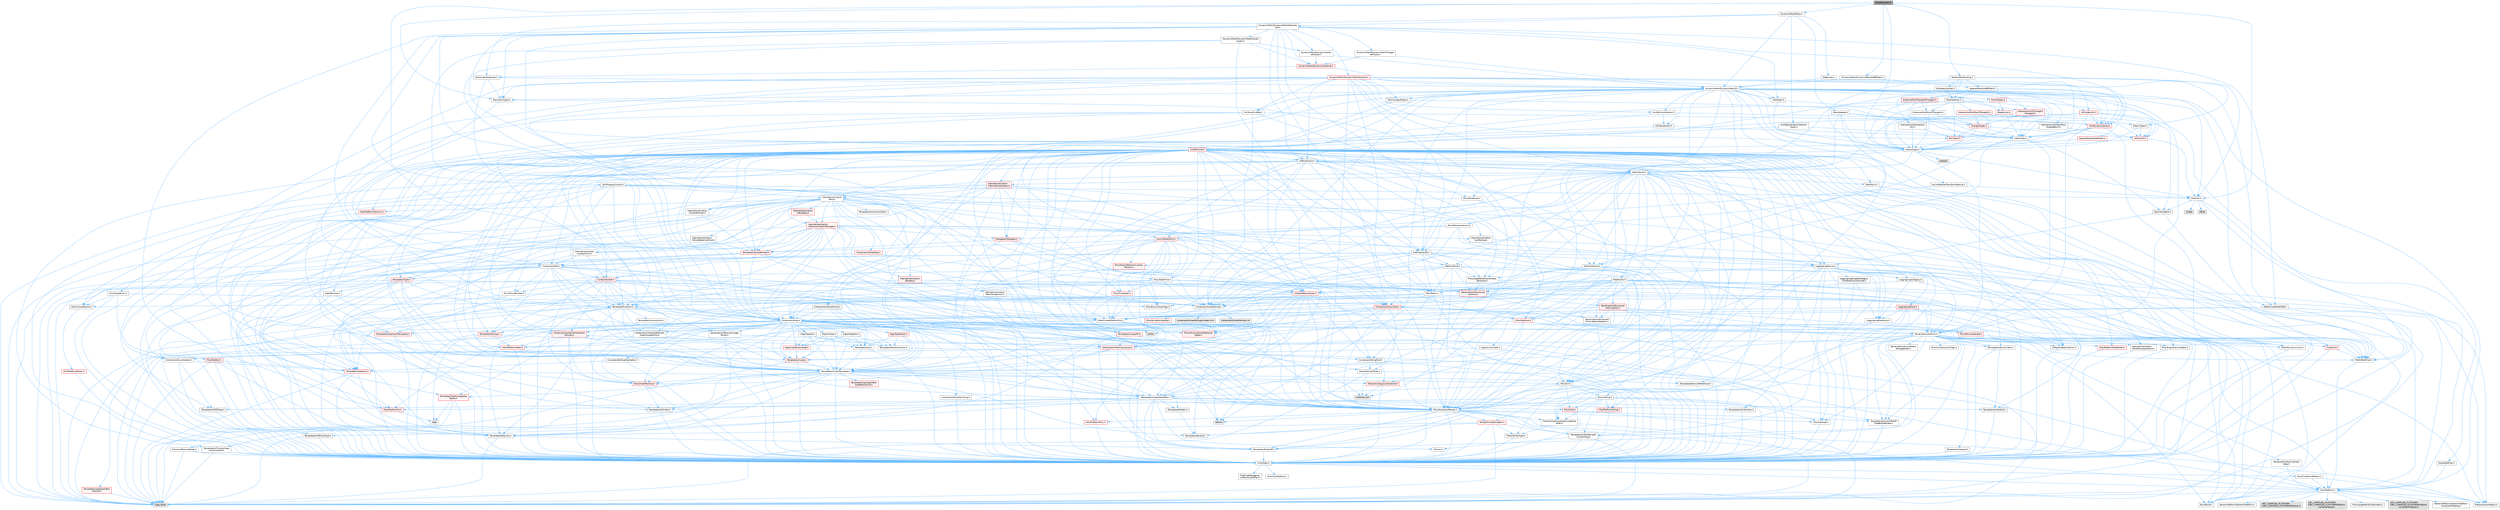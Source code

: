 digraph "MeshBoolean.h"
{
 // INTERACTIVE_SVG=YES
 // LATEX_PDF_SIZE
  bgcolor="transparent";
  edge [fontname=Helvetica,fontsize=10,labelfontname=Helvetica,labelfontsize=10];
  node [fontname=Helvetica,fontsize=10,shape=box,height=0.2,width=0.4];
  Node1 [id="Node000001",label="MeshBoolean.h",height=0.2,width=0.4,color="gray40", fillcolor="grey60", style="filled", fontcolor="black",tooltip=" "];
  Node1 -> Node2 [id="edge1_Node000001_Node000002",color="steelblue1",style="solid",tooltip=" "];
  Node2 [id="Node000002",label="MathUtil.h",height=0.2,width=0.4,color="grey40", fillcolor="white", style="filled",URL="$d4/d5b/MathUtil_8h.html",tooltip=" "];
  Node2 -> Node3 [id="edge2_Node000002_Node000003",color="steelblue1",style="solid",tooltip=" "];
  Node3 [id="Node000003",label="GeometryBase.h",height=0.2,width=0.4,color="grey40", fillcolor="white", style="filled",URL="$d5/d5e/GeometryBase_8h.html",tooltip=" "];
  Node3 -> Node4 [id="edge3_Node000003_Node000004",color="steelblue1",style="solid",tooltip=" "];
  Node4 [id="Node000004",label="CoreTypes.h",height=0.2,width=0.4,color="grey40", fillcolor="white", style="filled",URL="$dc/dec/CoreTypes_8h.html",tooltip=" "];
  Node4 -> Node5 [id="edge4_Node000004_Node000005",color="steelblue1",style="solid",tooltip=" "];
  Node5 [id="Node000005",label="HAL/Platform.h",height=0.2,width=0.4,color="grey40", fillcolor="white", style="filled",URL="$d9/dd0/Platform_8h.html",tooltip=" "];
  Node5 -> Node6 [id="edge5_Node000005_Node000006",color="steelblue1",style="solid",tooltip=" "];
  Node6 [id="Node000006",label="Misc/Build.h",height=0.2,width=0.4,color="grey40", fillcolor="white", style="filled",URL="$d3/dbb/Build_8h.html",tooltip=" "];
  Node5 -> Node7 [id="edge6_Node000005_Node000007",color="steelblue1",style="solid",tooltip=" "];
  Node7 [id="Node000007",label="Misc/LargeWorldCoordinates.h",height=0.2,width=0.4,color="grey40", fillcolor="white", style="filled",URL="$d2/dcb/LargeWorldCoordinates_8h.html",tooltip=" "];
  Node5 -> Node8 [id="edge7_Node000005_Node000008",color="steelblue1",style="solid",tooltip=" "];
  Node8 [id="Node000008",label="type_traits",height=0.2,width=0.4,color="grey60", fillcolor="#E0E0E0", style="filled",tooltip=" "];
  Node5 -> Node9 [id="edge8_Node000005_Node000009",color="steelblue1",style="solid",tooltip=" "];
  Node9 [id="Node000009",label="PreprocessorHelpers.h",height=0.2,width=0.4,color="grey40", fillcolor="white", style="filled",URL="$db/ddb/PreprocessorHelpers_8h.html",tooltip=" "];
  Node5 -> Node10 [id="edge9_Node000005_Node000010",color="steelblue1",style="solid",tooltip=" "];
  Node10 [id="Node000010",label="UBT_COMPILED_PLATFORM\l/UBT_COMPILED_PLATFORMPlatform\lCompilerPreSetup.h",height=0.2,width=0.4,color="grey60", fillcolor="#E0E0E0", style="filled",tooltip=" "];
  Node5 -> Node11 [id="edge10_Node000005_Node000011",color="steelblue1",style="solid",tooltip=" "];
  Node11 [id="Node000011",label="GenericPlatform/GenericPlatform\lCompilerPreSetup.h",height=0.2,width=0.4,color="grey40", fillcolor="white", style="filled",URL="$d9/dc8/GenericPlatformCompilerPreSetup_8h.html",tooltip=" "];
  Node5 -> Node12 [id="edge11_Node000005_Node000012",color="steelblue1",style="solid",tooltip=" "];
  Node12 [id="Node000012",label="GenericPlatform/GenericPlatform.h",height=0.2,width=0.4,color="grey40", fillcolor="white", style="filled",URL="$d6/d84/GenericPlatform_8h.html",tooltip=" "];
  Node5 -> Node13 [id="edge12_Node000005_Node000013",color="steelblue1",style="solid",tooltip=" "];
  Node13 [id="Node000013",label="UBT_COMPILED_PLATFORM\l/UBT_COMPILED_PLATFORMPlatform.h",height=0.2,width=0.4,color="grey60", fillcolor="#E0E0E0", style="filled",tooltip=" "];
  Node5 -> Node14 [id="edge13_Node000005_Node000014",color="steelblue1",style="solid",tooltip=" "];
  Node14 [id="Node000014",label="UBT_COMPILED_PLATFORM\l/UBT_COMPILED_PLATFORMPlatform\lCompilerSetup.h",height=0.2,width=0.4,color="grey60", fillcolor="#E0E0E0", style="filled",tooltip=" "];
  Node4 -> Node15 [id="edge14_Node000004_Node000015",color="steelblue1",style="solid",tooltip=" "];
  Node15 [id="Node000015",label="ProfilingDebugging\l/UMemoryDefines.h",height=0.2,width=0.4,color="grey40", fillcolor="white", style="filled",URL="$d2/da2/UMemoryDefines_8h.html",tooltip=" "];
  Node4 -> Node16 [id="edge15_Node000004_Node000016",color="steelblue1",style="solid",tooltip=" "];
  Node16 [id="Node000016",label="Misc/CoreMiscDefines.h",height=0.2,width=0.4,color="grey40", fillcolor="white", style="filled",URL="$da/d38/CoreMiscDefines_8h.html",tooltip=" "];
  Node16 -> Node5 [id="edge16_Node000016_Node000005",color="steelblue1",style="solid",tooltip=" "];
  Node16 -> Node9 [id="edge17_Node000016_Node000009",color="steelblue1",style="solid",tooltip=" "];
  Node4 -> Node17 [id="edge18_Node000004_Node000017",color="steelblue1",style="solid",tooltip=" "];
  Node17 [id="Node000017",label="Misc/CoreDefines.h",height=0.2,width=0.4,color="grey40", fillcolor="white", style="filled",URL="$d3/dd2/CoreDefines_8h.html",tooltip=" "];
  Node3 -> Node18 [id="edge19_Node000003_Node000018",color="steelblue1",style="solid",tooltip=" "];
  Node18 [id="Node000018",label="Logging/LogMacros.h",height=0.2,width=0.4,color="grey40", fillcolor="white", style="filled",URL="$d0/d16/LogMacros_8h.html",tooltip=" "];
  Node18 -> Node19 [id="edge20_Node000018_Node000019",color="steelblue1",style="solid",tooltip=" "];
  Node19 [id="Node000019",label="Containers/UnrealString.h",height=0.2,width=0.4,color="grey40", fillcolor="white", style="filled",URL="$d5/dba/UnrealString_8h.html",tooltip=" "];
  Node19 -> Node20 [id="edge21_Node000019_Node000020",color="steelblue1",style="solid",tooltip=" "];
  Node20 [id="Node000020",label="Containers/UnrealStringIncludes.h.inl",height=0.2,width=0.4,color="grey60", fillcolor="#E0E0E0", style="filled",tooltip=" "];
  Node19 -> Node21 [id="edge22_Node000019_Node000021",color="steelblue1",style="solid",tooltip=" "];
  Node21 [id="Node000021",label="Containers/UnrealString.h.inl",height=0.2,width=0.4,color="grey60", fillcolor="#E0E0E0", style="filled",tooltip=" "];
  Node19 -> Node22 [id="edge23_Node000019_Node000022",color="steelblue1",style="solid",tooltip=" "];
  Node22 [id="Node000022",label="Misc/StringFormatArg.h",height=0.2,width=0.4,color="red", fillcolor="#FFF0F0", style="filled",URL="$d2/d16/StringFormatArg_8h.html",tooltip=" "];
  Node18 -> Node4 [id="edge24_Node000018_Node000004",color="steelblue1",style="solid",tooltip=" "];
  Node18 -> Node9 [id="edge25_Node000018_Node000009",color="steelblue1",style="solid",tooltip=" "];
  Node18 -> Node27 [id="edge26_Node000018_Node000027",color="steelblue1",style="solid",tooltip=" "];
  Node27 [id="Node000027",label="Logging/LogCategory.h",height=0.2,width=0.4,color="grey40", fillcolor="white", style="filled",URL="$d9/d36/LogCategory_8h.html",tooltip=" "];
  Node27 -> Node4 [id="edge27_Node000027_Node000004",color="steelblue1",style="solid",tooltip=" "];
  Node27 -> Node28 [id="edge28_Node000027_Node000028",color="steelblue1",style="solid",tooltip=" "];
  Node28 [id="Node000028",label="Logging/LogVerbosity.h",height=0.2,width=0.4,color="grey40", fillcolor="white", style="filled",URL="$d2/d8f/LogVerbosity_8h.html",tooltip=" "];
  Node28 -> Node4 [id="edge29_Node000028_Node000004",color="steelblue1",style="solid",tooltip=" "];
  Node27 -> Node29 [id="edge30_Node000027_Node000029",color="steelblue1",style="solid",tooltip=" "];
  Node29 [id="Node000029",label="UObject/NameTypes.h",height=0.2,width=0.4,color="red", fillcolor="#FFF0F0", style="filled",URL="$d6/d35/NameTypes_8h.html",tooltip=" "];
  Node29 -> Node4 [id="edge31_Node000029_Node000004",color="steelblue1",style="solid",tooltip=" "];
  Node29 -> Node30 [id="edge32_Node000029_Node000030",color="steelblue1",style="solid",tooltip=" "];
  Node30 [id="Node000030",label="Misc/AssertionMacros.h",height=0.2,width=0.4,color="grey40", fillcolor="white", style="filled",URL="$d0/dfa/AssertionMacros_8h.html",tooltip=" "];
  Node30 -> Node4 [id="edge33_Node000030_Node000004",color="steelblue1",style="solid",tooltip=" "];
  Node30 -> Node5 [id="edge34_Node000030_Node000005",color="steelblue1",style="solid",tooltip=" "];
  Node30 -> Node31 [id="edge35_Node000030_Node000031",color="steelblue1",style="solid",tooltip=" "];
  Node31 [id="Node000031",label="HAL/PlatformMisc.h",height=0.2,width=0.4,color="red", fillcolor="#FFF0F0", style="filled",URL="$d0/df5/PlatformMisc_8h.html",tooltip=" "];
  Node31 -> Node4 [id="edge36_Node000031_Node000004",color="steelblue1",style="solid",tooltip=" "];
  Node30 -> Node9 [id="edge37_Node000030_Node000009",color="steelblue1",style="solid",tooltip=" "];
  Node30 -> Node63 [id="edge38_Node000030_Node000063",color="steelblue1",style="solid",tooltip=" "];
  Node63 [id="Node000063",label="Templates/EnableIf.h",height=0.2,width=0.4,color="grey40", fillcolor="white", style="filled",URL="$d7/d60/EnableIf_8h.html",tooltip=" "];
  Node63 -> Node4 [id="edge39_Node000063_Node000004",color="steelblue1",style="solid",tooltip=" "];
  Node30 -> Node64 [id="edge40_Node000030_Node000064",color="steelblue1",style="solid",tooltip=" "];
  Node64 [id="Node000064",label="Templates/IsArrayOrRefOf\lTypeByPredicate.h",height=0.2,width=0.4,color="grey40", fillcolor="white", style="filled",URL="$d6/da1/IsArrayOrRefOfTypeByPredicate_8h.html",tooltip=" "];
  Node64 -> Node4 [id="edge41_Node000064_Node000004",color="steelblue1",style="solid",tooltip=" "];
  Node30 -> Node65 [id="edge42_Node000030_Node000065",color="steelblue1",style="solid",tooltip=" "];
  Node65 [id="Node000065",label="Templates/IsValidVariadic\lFunctionArg.h",height=0.2,width=0.4,color="grey40", fillcolor="white", style="filled",URL="$d0/dc8/IsValidVariadicFunctionArg_8h.html",tooltip=" "];
  Node65 -> Node4 [id="edge43_Node000065_Node000004",color="steelblue1",style="solid",tooltip=" "];
  Node65 -> Node66 [id="edge44_Node000065_Node000066",color="steelblue1",style="solid",tooltip=" "];
  Node66 [id="Node000066",label="IsEnum.h",height=0.2,width=0.4,color="grey40", fillcolor="white", style="filled",URL="$d4/de5/IsEnum_8h.html",tooltip=" "];
  Node65 -> Node8 [id="edge45_Node000065_Node000008",color="steelblue1",style="solid",tooltip=" "];
  Node30 -> Node67 [id="edge46_Node000030_Node000067",color="steelblue1",style="solid",tooltip=" "];
  Node67 [id="Node000067",label="Traits/IsCharEncodingCompatible\lWith.h",height=0.2,width=0.4,color="grey40", fillcolor="white", style="filled",URL="$df/dd1/IsCharEncodingCompatibleWith_8h.html",tooltip=" "];
  Node67 -> Node8 [id="edge47_Node000067_Node000008",color="steelblue1",style="solid",tooltip=" "];
  Node67 -> Node68 [id="edge48_Node000067_Node000068",color="steelblue1",style="solid",tooltip=" "];
  Node68 [id="Node000068",label="Traits/IsCharType.h",height=0.2,width=0.4,color="grey40", fillcolor="white", style="filled",URL="$db/d51/IsCharType_8h.html",tooltip=" "];
  Node68 -> Node4 [id="edge49_Node000068_Node000004",color="steelblue1",style="solid",tooltip=" "];
  Node30 -> Node69 [id="edge50_Node000030_Node000069",color="steelblue1",style="solid",tooltip=" "];
  Node69 [id="Node000069",label="Misc/VarArgs.h",height=0.2,width=0.4,color="grey40", fillcolor="white", style="filled",URL="$d5/d6f/VarArgs_8h.html",tooltip=" "];
  Node69 -> Node4 [id="edge51_Node000069_Node000004",color="steelblue1",style="solid",tooltip=" "];
  Node30 -> Node70 [id="edge52_Node000030_Node000070",color="steelblue1",style="solid",tooltip=" "];
  Node70 [id="Node000070",label="String/FormatStringSan.h",height=0.2,width=0.4,color="red", fillcolor="#FFF0F0", style="filled",URL="$d3/d8b/FormatStringSan_8h.html",tooltip=" "];
  Node70 -> Node8 [id="edge53_Node000070_Node000008",color="steelblue1",style="solid",tooltip=" "];
  Node70 -> Node4 [id="edge54_Node000070_Node000004",color="steelblue1",style="solid",tooltip=" "];
  Node70 -> Node71 [id="edge55_Node000070_Node000071",color="steelblue1",style="solid",tooltip=" "];
  Node71 [id="Node000071",label="Templates/Requires.h",height=0.2,width=0.4,color="grey40", fillcolor="white", style="filled",URL="$dc/d96/Requires_8h.html",tooltip=" "];
  Node71 -> Node63 [id="edge56_Node000071_Node000063",color="steelblue1",style="solid",tooltip=" "];
  Node71 -> Node8 [id="edge57_Node000071_Node000008",color="steelblue1",style="solid",tooltip=" "];
  Node70 -> Node72 [id="edge58_Node000070_Node000072",color="steelblue1",style="solid",tooltip=" "];
  Node72 [id="Node000072",label="Templates/Identity.h",height=0.2,width=0.4,color="grey40", fillcolor="white", style="filled",URL="$d0/dd5/Identity_8h.html",tooltip=" "];
  Node70 -> Node65 [id="edge59_Node000070_Node000065",color="steelblue1",style="solid",tooltip=" "];
  Node70 -> Node68 [id="edge60_Node000070_Node000068",color="steelblue1",style="solid",tooltip=" "];
  Node30 -> Node76 [id="edge61_Node000030_Node000076",color="steelblue1",style="solid",tooltip=" "];
  Node76 [id="Node000076",label="atomic",height=0.2,width=0.4,color="grey60", fillcolor="#E0E0E0", style="filled",tooltip=" "];
  Node29 -> Node77 [id="edge62_Node000029_Node000077",color="steelblue1",style="solid",tooltip=" "];
  Node77 [id="Node000077",label="HAL/UnrealMemory.h",height=0.2,width=0.4,color="red", fillcolor="#FFF0F0", style="filled",URL="$d9/d96/UnrealMemory_8h.html",tooltip=" "];
  Node77 -> Node4 [id="edge63_Node000077_Node000004",color="steelblue1",style="solid",tooltip=" "];
  Node77 -> Node96 [id="edge64_Node000077_Node000096",color="steelblue1",style="solid",tooltip=" "];
  Node96 [id="Node000096",label="Templates/IsPointer.h",height=0.2,width=0.4,color="grey40", fillcolor="white", style="filled",URL="$d7/d05/IsPointer_8h.html",tooltip=" "];
  Node96 -> Node4 [id="edge65_Node000096_Node000004",color="steelblue1",style="solid",tooltip=" "];
  Node29 -> Node97 [id="edge66_Node000029_Node000097",color="steelblue1",style="solid",tooltip=" "];
  Node97 [id="Node000097",label="Templates/UnrealTypeTraits.h",height=0.2,width=0.4,color="grey40", fillcolor="white", style="filled",URL="$d2/d2d/UnrealTypeTraits_8h.html",tooltip=" "];
  Node97 -> Node4 [id="edge67_Node000097_Node000004",color="steelblue1",style="solid",tooltip=" "];
  Node97 -> Node96 [id="edge68_Node000097_Node000096",color="steelblue1",style="solid",tooltip=" "];
  Node97 -> Node30 [id="edge69_Node000097_Node000030",color="steelblue1",style="solid",tooltip=" "];
  Node97 -> Node89 [id="edge70_Node000097_Node000089",color="steelblue1",style="solid",tooltip=" "];
  Node89 [id="Node000089",label="Templates/AndOrNot.h",height=0.2,width=0.4,color="grey40", fillcolor="white", style="filled",URL="$db/d0a/AndOrNot_8h.html",tooltip=" "];
  Node89 -> Node4 [id="edge71_Node000089_Node000004",color="steelblue1",style="solid",tooltip=" "];
  Node97 -> Node63 [id="edge72_Node000097_Node000063",color="steelblue1",style="solid",tooltip=" "];
  Node97 -> Node98 [id="edge73_Node000097_Node000098",color="steelblue1",style="solid",tooltip=" "];
  Node98 [id="Node000098",label="Templates/IsArithmetic.h",height=0.2,width=0.4,color="grey40", fillcolor="white", style="filled",URL="$d2/d5d/IsArithmetic_8h.html",tooltip=" "];
  Node98 -> Node4 [id="edge74_Node000098_Node000004",color="steelblue1",style="solid",tooltip=" "];
  Node97 -> Node66 [id="edge75_Node000097_Node000066",color="steelblue1",style="solid",tooltip=" "];
  Node97 -> Node99 [id="edge76_Node000097_Node000099",color="steelblue1",style="solid",tooltip=" "];
  Node99 [id="Node000099",label="Templates/Models.h",height=0.2,width=0.4,color="grey40", fillcolor="white", style="filled",URL="$d3/d0c/Models_8h.html",tooltip=" "];
  Node99 -> Node72 [id="edge77_Node000099_Node000072",color="steelblue1",style="solid",tooltip=" "];
  Node97 -> Node100 [id="edge78_Node000097_Node000100",color="steelblue1",style="solid",tooltip=" "];
  Node100 [id="Node000100",label="Templates/IsPODType.h",height=0.2,width=0.4,color="grey40", fillcolor="white", style="filled",URL="$d7/db1/IsPODType_8h.html",tooltip=" "];
  Node100 -> Node4 [id="edge79_Node000100_Node000004",color="steelblue1",style="solid",tooltip=" "];
  Node97 -> Node101 [id="edge80_Node000097_Node000101",color="steelblue1",style="solid",tooltip=" "];
  Node101 [id="Node000101",label="Templates/IsUECoreType.h",height=0.2,width=0.4,color="grey40", fillcolor="white", style="filled",URL="$d1/db8/IsUECoreType_8h.html",tooltip=" "];
  Node101 -> Node4 [id="edge81_Node000101_Node000004",color="steelblue1",style="solid",tooltip=" "];
  Node101 -> Node8 [id="edge82_Node000101_Node000008",color="steelblue1",style="solid",tooltip=" "];
  Node97 -> Node90 [id="edge83_Node000097_Node000090",color="steelblue1",style="solid",tooltip=" "];
  Node90 [id="Node000090",label="Templates/IsTriviallyCopy\lConstructible.h",height=0.2,width=0.4,color="grey40", fillcolor="white", style="filled",URL="$d3/d78/IsTriviallyCopyConstructible_8h.html",tooltip=" "];
  Node90 -> Node4 [id="edge84_Node000090_Node000004",color="steelblue1",style="solid",tooltip=" "];
  Node90 -> Node8 [id="edge85_Node000090_Node000008",color="steelblue1",style="solid",tooltip=" "];
  Node29 -> Node102 [id="edge86_Node000029_Node000102",color="steelblue1",style="solid",tooltip=" "];
  Node102 [id="Node000102",label="Templates/UnrealTemplate.h",height=0.2,width=0.4,color="grey40", fillcolor="white", style="filled",URL="$d4/d24/UnrealTemplate_8h.html",tooltip=" "];
  Node102 -> Node4 [id="edge87_Node000102_Node000004",color="steelblue1",style="solid",tooltip=" "];
  Node102 -> Node96 [id="edge88_Node000102_Node000096",color="steelblue1",style="solid",tooltip=" "];
  Node102 -> Node77 [id="edge89_Node000102_Node000077",color="steelblue1",style="solid",tooltip=" "];
  Node102 -> Node103 [id="edge90_Node000102_Node000103",color="steelblue1",style="solid",tooltip=" "];
  Node103 [id="Node000103",label="Templates/CopyQualifiers\lAndRefsFromTo.h",height=0.2,width=0.4,color="red", fillcolor="#FFF0F0", style="filled",URL="$d3/db3/CopyQualifiersAndRefsFromTo_8h.html",tooltip=" "];
  Node102 -> Node97 [id="edge91_Node000102_Node000097",color="steelblue1",style="solid",tooltip=" "];
  Node102 -> Node105 [id="edge92_Node000102_Node000105",color="steelblue1",style="solid",tooltip=" "];
  Node105 [id="Node000105",label="Templates/RemoveReference.h",height=0.2,width=0.4,color="grey40", fillcolor="white", style="filled",URL="$da/dbe/RemoveReference_8h.html",tooltip=" "];
  Node105 -> Node4 [id="edge93_Node000105_Node000004",color="steelblue1",style="solid",tooltip=" "];
  Node102 -> Node71 [id="edge94_Node000102_Node000071",color="steelblue1",style="solid",tooltip=" "];
  Node102 -> Node106 [id="edge95_Node000102_Node000106",color="steelblue1",style="solid",tooltip=" "];
  Node106 [id="Node000106",label="Templates/TypeCompatible\lBytes.h",height=0.2,width=0.4,color="red", fillcolor="#FFF0F0", style="filled",URL="$df/d0a/TypeCompatibleBytes_8h.html",tooltip=" "];
  Node106 -> Node4 [id="edge96_Node000106_Node000004",color="steelblue1",style="solid",tooltip=" "];
  Node106 -> Node40 [id="edge97_Node000106_Node000040",color="steelblue1",style="solid",tooltip=" "];
  Node40 [id="Node000040",label="new",height=0.2,width=0.4,color="grey60", fillcolor="#E0E0E0", style="filled",tooltip=" "];
  Node106 -> Node8 [id="edge98_Node000106_Node000008",color="steelblue1",style="solid",tooltip=" "];
  Node102 -> Node72 [id="edge99_Node000102_Node000072",color="steelblue1",style="solid",tooltip=" "];
  Node102 -> Node24 [id="edge100_Node000102_Node000024",color="steelblue1",style="solid",tooltip=" "];
  Node24 [id="Node000024",label="Traits/IsContiguousContainer.h",height=0.2,width=0.4,color="red", fillcolor="#FFF0F0", style="filled",URL="$d5/d3c/IsContiguousContainer_8h.html",tooltip=" "];
  Node24 -> Node4 [id="edge101_Node000024_Node000004",color="steelblue1",style="solid",tooltip=" "];
  Node24 -> Node26 [id="edge102_Node000024_Node000026",color="steelblue1",style="solid",tooltip=" "];
  Node26 [id="Node000026",label="initializer_list",height=0.2,width=0.4,color="grey60", fillcolor="#E0E0E0", style="filled",tooltip=" "];
  Node102 -> Node107 [id="edge103_Node000102_Node000107",color="steelblue1",style="solid",tooltip=" "];
  Node107 [id="Node000107",label="Traits/UseBitwiseSwap.h",height=0.2,width=0.4,color="grey40", fillcolor="white", style="filled",URL="$db/df3/UseBitwiseSwap_8h.html",tooltip=" "];
  Node107 -> Node4 [id="edge104_Node000107_Node000004",color="steelblue1",style="solid",tooltip=" "];
  Node107 -> Node8 [id="edge105_Node000107_Node000008",color="steelblue1",style="solid",tooltip=" "];
  Node102 -> Node8 [id="edge106_Node000102_Node000008",color="steelblue1",style="solid",tooltip=" "];
  Node29 -> Node19 [id="edge107_Node000029_Node000019",color="steelblue1",style="solid",tooltip=" "];
  Node29 -> Node108 [id="edge108_Node000029_Node000108",color="steelblue1",style="solid",tooltip=" "];
  Node108 [id="Node000108",label="HAL/CriticalSection.h",height=0.2,width=0.4,color="grey40", fillcolor="white", style="filled",URL="$d6/d90/CriticalSection_8h.html",tooltip=" "];
  Node108 -> Node109 [id="edge109_Node000108_Node000109",color="steelblue1",style="solid",tooltip=" "];
  Node109 [id="Node000109",label="HAL/PlatformMutex.h",height=0.2,width=0.4,color="red", fillcolor="#FFF0F0", style="filled",URL="$d9/d0b/PlatformMutex_8h.html",tooltip=" "];
  Node109 -> Node4 [id="edge110_Node000109_Node000004",color="steelblue1",style="solid",tooltip=" "];
  Node29 -> Node33 [id="edge111_Node000029_Node000033",color="steelblue1",style="solid",tooltip=" "];
  Node33 [id="Node000033",label="Containers/StringFwd.h",height=0.2,width=0.4,color="grey40", fillcolor="white", style="filled",URL="$df/d37/StringFwd_8h.html",tooltip=" "];
  Node33 -> Node4 [id="edge112_Node000033_Node000004",color="steelblue1",style="solid",tooltip=" "];
  Node33 -> Node34 [id="edge113_Node000033_Node000034",color="steelblue1",style="solid",tooltip=" "];
  Node34 [id="Node000034",label="Traits/ElementType.h",height=0.2,width=0.4,color="grey40", fillcolor="white", style="filled",URL="$d5/d4f/ElementType_8h.html",tooltip=" "];
  Node34 -> Node5 [id="edge114_Node000034_Node000005",color="steelblue1",style="solid",tooltip=" "];
  Node34 -> Node26 [id="edge115_Node000034_Node000026",color="steelblue1",style="solid",tooltip=" "];
  Node34 -> Node8 [id="edge116_Node000034_Node000008",color="steelblue1",style="solid",tooltip=" "];
  Node33 -> Node24 [id="edge117_Node000033_Node000024",color="steelblue1",style="solid",tooltip=" "];
  Node29 -> Node142 [id="edge118_Node000029_Node000142",color="steelblue1",style="solid",tooltip=" "];
  Node142 [id="Node000142",label="Serialization/MemoryLayout.h",height=0.2,width=0.4,color="red", fillcolor="#FFF0F0", style="filled",URL="$d7/d66/MemoryLayout_8h.html",tooltip=" "];
  Node142 -> Node145 [id="edge119_Node000142_Node000145",color="steelblue1",style="solid",tooltip=" "];
  Node145 [id="Node000145",label="Containers/EnumAsByte.h",height=0.2,width=0.4,color="grey40", fillcolor="white", style="filled",URL="$d6/d9a/EnumAsByte_8h.html",tooltip=" "];
  Node145 -> Node4 [id="edge120_Node000145_Node000004",color="steelblue1",style="solid",tooltip=" "];
  Node145 -> Node100 [id="edge121_Node000145_Node000100",color="steelblue1",style="solid",tooltip=" "];
  Node145 -> Node146 [id="edge122_Node000145_Node000146",color="steelblue1",style="solid",tooltip=" "];
  Node146 [id="Node000146",label="Templates/TypeHash.h",height=0.2,width=0.4,color="red", fillcolor="#FFF0F0", style="filled",URL="$d1/d62/TypeHash_8h.html",tooltip=" "];
  Node146 -> Node4 [id="edge123_Node000146_Node000004",color="steelblue1",style="solid",tooltip=" "];
  Node146 -> Node71 [id="edge124_Node000146_Node000071",color="steelblue1",style="solid",tooltip=" "];
  Node146 -> Node147 [id="edge125_Node000146_Node000147",color="steelblue1",style="solid",tooltip=" "];
  Node147 [id="Node000147",label="Misc/Crc.h",height=0.2,width=0.4,color="grey40", fillcolor="white", style="filled",URL="$d4/dd2/Crc_8h.html",tooltip=" "];
  Node147 -> Node4 [id="edge126_Node000147_Node000004",color="steelblue1",style="solid",tooltip=" "];
  Node147 -> Node79 [id="edge127_Node000147_Node000079",color="steelblue1",style="solid",tooltip=" "];
  Node79 [id="Node000079",label="HAL/PlatformString.h",height=0.2,width=0.4,color="red", fillcolor="#FFF0F0", style="filled",URL="$db/db5/PlatformString_8h.html",tooltip=" "];
  Node79 -> Node4 [id="edge128_Node000079_Node000004",color="steelblue1",style="solid",tooltip=" "];
  Node147 -> Node30 [id="edge129_Node000147_Node000030",color="steelblue1",style="solid",tooltip=" "];
  Node147 -> Node148 [id="edge130_Node000147_Node000148",color="steelblue1",style="solid",tooltip=" "];
  Node148 [id="Node000148",label="Misc/CString.h",height=0.2,width=0.4,color="grey40", fillcolor="white", style="filled",URL="$d2/d49/CString_8h.html",tooltip=" "];
  Node148 -> Node4 [id="edge131_Node000148_Node000004",color="steelblue1",style="solid",tooltip=" "];
  Node148 -> Node39 [id="edge132_Node000148_Node000039",color="steelblue1",style="solid",tooltip=" "];
  Node39 [id="Node000039",label="HAL/PlatformCrt.h",height=0.2,width=0.4,color="red", fillcolor="#FFF0F0", style="filled",URL="$d8/d75/PlatformCrt_8h.html",tooltip=" "];
  Node39 -> Node40 [id="edge133_Node000039_Node000040",color="steelblue1",style="solid",tooltip=" "];
  Node148 -> Node79 [id="edge134_Node000148_Node000079",color="steelblue1",style="solid",tooltip=" "];
  Node148 -> Node30 [id="edge135_Node000148_Node000030",color="steelblue1",style="solid",tooltip=" "];
  Node148 -> Node149 [id="edge136_Node000148_Node000149",color="steelblue1",style="solid",tooltip=" "];
  Node149 [id="Node000149",label="Misc/Char.h",height=0.2,width=0.4,color="red", fillcolor="#FFF0F0", style="filled",URL="$d0/d58/Char_8h.html",tooltip=" "];
  Node149 -> Node4 [id="edge137_Node000149_Node000004",color="steelblue1",style="solid",tooltip=" "];
  Node149 -> Node8 [id="edge138_Node000149_Node000008",color="steelblue1",style="solid",tooltip=" "];
  Node148 -> Node69 [id="edge139_Node000148_Node000069",color="steelblue1",style="solid",tooltip=" "];
  Node148 -> Node64 [id="edge140_Node000148_Node000064",color="steelblue1",style="solid",tooltip=" "];
  Node148 -> Node65 [id="edge141_Node000148_Node000065",color="steelblue1",style="solid",tooltip=" "];
  Node148 -> Node67 [id="edge142_Node000148_Node000067",color="steelblue1",style="solid",tooltip=" "];
  Node147 -> Node149 [id="edge143_Node000147_Node000149",color="steelblue1",style="solid",tooltip=" "];
  Node147 -> Node97 [id="edge144_Node000147_Node000097",color="steelblue1",style="solid",tooltip=" "];
  Node147 -> Node68 [id="edge145_Node000147_Node000068",color="steelblue1",style="solid",tooltip=" "];
  Node146 -> Node8 [id="edge146_Node000146_Node000008",color="steelblue1",style="solid",tooltip=" "];
  Node142 -> Node33 [id="edge147_Node000142_Node000033",color="steelblue1",style="solid",tooltip=" "];
  Node142 -> Node77 [id="edge148_Node000142_Node000077",color="steelblue1",style="solid",tooltip=" "];
  Node142 -> Node63 [id="edge149_Node000142_Node000063",color="steelblue1",style="solid",tooltip=" "];
  Node142 -> Node99 [id="edge150_Node000142_Node000099",color="steelblue1",style="solid",tooltip=" "];
  Node142 -> Node102 [id="edge151_Node000142_Node000102",color="steelblue1",style="solid",tooltip=" "];
  Node29 -> Node125 [id="edge152_Node000029_Node000125",color="steelblue1",style="solid",tooltip=" "];
  Node125 [id="Node000125",label="Misc/IntrusiveUnsetOptional\lState.h",height=0.2,width=0.4,color="red", fillcolor="#FFF0F0", style="filled",URL="$d2/d0a/IntrusiveUnsetOptionalState_8h.html",tooltip=" "];
  Node18 -> Node184 [id="edge153_Node000018_Node000184",color="steelblue1",style="solid",tooltip=" "];
  Node184 [id="Node000184",label="Logging/LogScopedCategory\lAndVerbosityOverride.h",height=0.2,width=0.4,color="grey40", fillcolor="white", style="filled",URL="$de/dba/LogScopedCategoryAndVerbosityOverride_8h.html",tooltip=" "];
  Node184 -> Node4 [id="edge154_Node000184_Node000004",color="steelblue1",style="solid",tooltip=" "];
  Node184 -> Node28 [id="edge155_Node000184_Node000028",color="steelblue1",style="solid",tooltip=" "];
  Node184 -> Node29 [id="edge156_Node000184_Node000029",color="steelblue1",style="solid",tooltip=" "];
  Node18 -> Node185 [id="edge157_Node000018_Node000185",color="steelblue1",style="solid",tooltip=" "];
  Node185 [id="Node000185",label="Logging/LogTrace.h",height=0.2,width=0.4,color="red", fillcolor="#FFF0F0", style="filled",URL="$d5/d91/LogTrace_8h.html",tooltip=" "];
  Node185 -> Node4 [id="edge158_Node000185_Node000004",color="steelblue1",style="solid",tooltip=" "];
  Node185 -> Node124 [id="edge159_Node000185_Node000124",color="steelblue1",style="solid",tooltip=" "];
  Node124 [id="Node000124",label="Containers/Array.h",height=0.2,width=0.4,color="grey40", fillcolor="white", style="filled",URL="$df/dd0/Array_8h.html",tooltip=" "];
  Node124 -> Node4 [id="edge160_Node000124_Node000004",color="steelblue1",style="solid",tooltip=" "];
  Node124 -> Node30 [id="edge161_Node000124_Node000030",color="steelblue1",style="solid",tooltip=" "];
  Node124 -> Node125 [id="edge162_Node000124_Node000125",color="steelblue1",style="solid",tooltip=" "];
  Node124 -> Node127 [id="edge163_Node000124_Node000127",color="steelblue1",style="solid",tooltip=" "];
  Node127 [id="Node000127",label="Misc/ReverseIterate.h",height=0.2,width=0.4,color="red", fillcolor="#FFF0F0", style="filled",URL="$db/de3/ReverseIterate_8h.html",tooltip=" "];
  Node127 -> Node5 [id="edge164_Node000127_Node000005",color="steelblue1",style="solid",tooltip=" "];
  Node124 -> Node77 [id="edge165_Node000124_Node000077",color="steelblue1",style="solid",tooltip=" "];
  Node124 -> Node97 [id="edge166_Node000124_Node000097",color="steelblue1",style="solid",tooltip=" "];
  Node124 -> Node102 [id="edge167_Node000124_Node000102",color="steelblue1",style="solid",tooltip=" "];
  Node124 -> Node129 [id="edge168_Node000124_Node000129",color="steelblue1",style="solid",tooltip=" "];
  Node129 [id="Node000129",label="Containers/AllowShrinking.h",height=0.2,width=0.4,color="grey40", fillcolor="white", style="filled",URL="$d7/d1a/AllowShrinking_8h.html",tooltip=" "];
  Node129 -> Node4 [id="edge169_Node000129_Node000004",color="steelblue1",style="solid",tooltip=" "];
  Node124 -> Node112 [id="edge170_Node000124_Node000112",color="steelblue1",style="solid",tooltip=" "];
  Node112 [id="Node000112",label="Containers/ContainerAllocation\lPolicies.h",height=0.2,width=0.4,color="red", fillcolor="#FFF0F0", style="filled",URL="$d7/dff/ContainerAllocationPolicies_8h.html",tooltip=" "];
  Node112 -> Node4 [id="edge171_Node000112_Node000004",color="steelblue1",style="solid",tooltip=" "];
  Node112 -> Node112 [id="edge172_Node000112_Node000112",color="steelblue1",style="solid",tooltip=" "];
  Node112 -> Node114 [id="edge173_Node000112_Node000114",color="steelblue1",style="solid",tooltip=" "];
  Node114 [id="Node000114",label="HAL/PlatformMath.h",height=0.2,width=0.4,color="red", fillcolor="#FFF0F0", style="filled",URL="$dc/d53/PlatformMath_8h.html",tooltip=" "];
  Node114 -> Node4 [id="edge174_Node000114_Node000004",color="steelblue1",style="solid",tooltip=" "];
  Node112 -> Node77 [id="edge175_Node000112_Node000077",color="steelblue1",style="solid",tooltip=" "];
  Node112 -> Node49 [id="edge176_Node000112_Node000049",color="steelblue1",style="solid",tooltip=" "];
  Node49 [id="Node000049",label="Math/NumericLimits.h",height=0.2,width=0.4,color="grey40", fillcolor="white", style="filled",URL="$df/d1b/NumericLimits_8h.html",tooltip=" "];
  Node49 -> Node4 [id="edge177_Node000049_Node000004",color="steelblue1",style="solid",tooltip=" "];
  Node112 -> Node30 [id="edge178_Node000112_Node000030",color="steelblue1",style="solid",tooltip=" "];
  Node112 -> Node106 [id="edge179_Node000112_Node000106",color="steelblue1",style="solid",tooltip=" "];
  Node112 -> Node8 [id="edge180_Node000112_Node000008",color="steelblue1",style="solid",tooltip=" "];
  Node124 -> Node130 [id="edge181_Node000124_Node000130",color="steelblue1",style="solid",tooltip=" "];
  Node130 [id="Node000130",label="Containers/ContainerElement\lTypeCompatibility.h",height=0.2,width=0.4,color="grey40", fillcolor="white", style="filled",URL="$df/ddf/ContainerElementTypeCompatibility_8h.html",tooltip=" "];
  Node130 -> Node4 [id="edge182_Node000130_Node000004",color="steelblue1",style="solid",tooltip=" "];
  Node130 -> Node97 [id="edge183_Node000130_Node000097",color="steelblue1",style="solid",tooltip=" "];
  Node124 -> Node131 [id="edge184_Node000124_Node000131",color="steelblue1",style="solid",tooltip=" "];
  Node131 [id="Node000131",label="Serialization/Archive.h",height=0.2,width=0.4,color="grey40", fillcolor="white", style="filled",URL="$d7/d3b/Archive_8h.html",tooltip=" "];
  Node131 -> Node35 [id="edge185_Node000131_Node000035",color="steelblue1",style="solid",tooltip=" "];
  Node35 [id="Node000035",label="CoreFwd.h",height=0.2,width=0.4,color="red", fillcolor="#FFF0F0", style="filled",URL="$d1/d1e/CoreFwd_8h.html",tooltip=" "];
  Node35 -> Node4 [id="edge186_Node000035_Node000004",color="steelblue1",style="solid",tooltip=" "];
  Node35 -> Node36 [id="edge187_Node000035_Node000036",color="steelblue1",style="solid",tooltip=" "];
  Node36 [id="Node000036",label="Math/MathFwd.h",height=0.2,width=0.4,color="grey40", fillcolor="white", style="filled",URL="$d2/d10/MathFwd_8h.html",tooltip=" "];
  Node36 -> Node5 [id="edge188_Node000036_Node000005",color="steelblue1",style="solid",tooltip=" "];
  Node131 -> Node4 [id="edge189_Node000131_Node000004",color="steelblue1",style="solid",tooltip=" "];
  Node131 -> Node132 [id="edge190_Node000131_Node000132",color="steelblue1",style="solid",tooltip=" "];
  Node132 [id="Node000132",label="HAL/PlatformProperties.h",height=0.2,width=0.4,color="red", fillcolor="#FFF0F0", style="filled",URL="$d9/db0/PlatformProperties_8h.html",tooltip=" "];
  Node132 -> Node4 [id="edge191_Node000132_Node000004",color="steelblue1",style="solid",tooltip=" "];
  Node131 -> Node135 [id="edge192_Node000131_Node000135",color="steelblue1",style="solid",tooltip=" "];
  Node135 [id="Node000135",label="Internationalization\l/TextNamespaceFwd.h",height=0.2,width=0.4,color="grey40", fillcolor="white", style="filled",URL="$d8/d97/TextNamespaceFwd_8h.html",tooltip=" "];
  Node135 -> Node4 [id="edge193_Node000135_Node000004",color="steelblue1",style="solid",tooltip=" "];
  Node131 -> Node36 [id="edge194_Node000131_Node000036",color="steelblue1",style="solid",tooltip=" "];
  Node131 -> Node30 [id="edge195_Node000131_Node000030",color="steelblue1",style="solid",tooltip=" "];
  Node131 -> Node6 [id="edge196_Node000131_Node000006",color="steelblue1",style="solid",tooltip=" "];
  Node131 -> Node50 [id="edge197_Node000131_Node000050",color="steelblue1",style="solid",tooltip=" "];
  Node50 [id="Node000050",label="Misc/CompressionFlags.h",height=0.2,width=0.4,color="grey40", fillcolor="white", style="filled",URL="$d9/d76/CompressionFlags_8h.html",tooltip=" "];
  Node131 -> Node136 [id="edge198_Node000131_Node000136",color="steelblue1",style="solid",tooltip=" "];
  Node136 [id="Node000136",label="Misc/EngineVersionBase.h",height=0.2,width=0.4,color="grey40", fillcolor="white", style="filled",URL="$d5/d2b/EngineVersionBase_8h.html",tooltip=" "];
  Node136 -> Node4 [id="edge199_Node000136_Node000004",color="steelblue1",style="solid",tooltip=" "];
  Node131 -> Node69 [id="edge200_Node000131_Node000069",color="steelblue1",style="solid",tooltip=" "];
  Node131 -> Node137 [id="edge201_Node000131_Node000137",color="steelblue1",style="solid",tooltip=" "];
  Node137 [id="Node000137",label="Serialization/ArchiveCook\lData.h",height=0.2,width=0.4,color="grey40", fillcolor="white", style="filled",URL="$dc/db6/ArchiveCookData_8h.html",tooltip=" "];
  Node137 -> Node5 [id="edge202_Node000137_Node000005",color="steelblue1",style="solid",tooltip=" "];
  Node131 -> Node138 [id="edge203_Node000131_Node000138",color="steelblue1",style="solid",tooltip=" "];
  Node138 [id="Node000138",label="Serialization/ArchiveSave\lPackageData.h",height=0.2,width=0.4,color="grey40", fillcolor="white", style="filled",URL="$d1/d37/ArchiveSavePackageData_8h.html",tooltip=" "];
  Node131 -> Node63 [id="edge204_Node000131_Node000063",color="steelblue1",style="solid",tooltip=" "];
  Node131 -> Node64 [id="edge205_Node000131_Node000064",color="steelblue1",style="solid",tooltip=" "];
  Node131 -> Node139 [id="edge206_Node000131_Node000139",color="steelblue1",style="solid",tooltip=" "];
  Node139 [id="Node000139",label="Templates/IsEnumClass.h",height=0.2,width=0.4,color="grey40", fillcolor="white", style="filled",URL="$d7/d15/IsEnumClass_8h.html",tooltip=" "];
  Node139 -> Node4 [id="edge207_Node000139_Node000004",color="steelblue1",style="solid",tooltip=" "];
  Node139 -> Node89 [id="edge208_Node000139_Node000089",color="steelblue1",style="solid",tooltip=" "];
  Node131 -> Node119 [id="edge209_Node000131_Node000119",color="steelblue1",style="solid",tooltip=" "];
  Node119 [id="Node000119",label="Templates/IsSigned.h",height=0.2,width=0.4,color="grey40", fillcolor="white", style="filled",URL="$d8/dd8/IsSigned_8h.html",tooltip=" "];
  Node119 -> Node4 [id="edge210_Node000119_Node000004",color="steelblue1",style="solid",tooltip=" "];
  Node131 -> Node65 [id="edge211_Node000131_Node000065",color="steelblue1",style="solid",tooltip=" "];
  Node131 -> Node102 [id="edge212_Node000131_Node000102",color="steelblue1",style="solid",tooltip=" "];
  Node131 -> Node67 [id="edge213_Node000131_Node000067",color="steelblue1",style="solid",tooltip=" "];
  Node131 -> Node140 [id="edge214_Node000131_Node000140",color="steelblue1",style="solid",tooltip=" "];
  Node140 [id="Node000140",label="UObject/ObjectVersion.h",height=0.2,width=0.4,color="grey40", fillcolor="white", style="filled",URL="$da/d63/ObjectVersion_8h.html",tooltip=" "];
  Node140 -> Node4 [id="edge215_Node000140_Node000004",color="steelblue1",style="solid",tooltip=" "];
  Node124 -> Node141 [id="edge216_Node000124_Node000141",color="steelblue1",style="solid",tooltip=" "];
  Node141 [id="Node000141",label="Serialization/MemoryImage\lWriter.h",height=0.2,width=0.4,color="grey40", fillcolor="white", style="filled",URL="$d0/d08/MemoryImageWriter_8h.html",tooltip=" "];
  Node141 -> Node4 [id="edge217_Node000141_Node000004",color="steelblue1",style="solid",tooltip=" "];
  Node141 -> Node142 [id="edge218_Node000141_Node000142",color="steelblue1",style="solid",tooltip=" "];
  Node124 -> Node155 [id="edge219_Node000124_Node000155",color="steelblue1",style="solid",tooltip=" "];
  Node155 [id="Node000155",label="Algo/Heapify.h",height=0.2,width=0.4,color="grey40", fillcolor="white", style="filled",URL="$d0/d2a/Heapify_8h.html",tooltip=" "];
  Node155 -> Node156 [id="edge220_Node000155_Node000156",color="steelblue1",style="solid",tooltip=" "];
  Node156 [id="Node000156",label="Algo/Impl/BinaryHeap.h",height=0.2,width=0.4,color="red", fillcolor="#FFF0F0", style="filled",URL="$d7/da3/Algo_2Impl_2BinaryHeap_8h.html",tooltip=" "];
  Node156 -> Node157 [id="edge221_Node000156_Node000157",color="steelblue1",style="solid",tooltip=" "];
  Node157 [id="Node000157",label="Templates/Invoke.h",height=0.2,width=0.4,color="red", fillcolor="#FFF0F0", style="filled",URL="$d7/deb/Invoke_8h.html",tooltip=" "];
  Node157 -> Node4 [id="edge222_Node000157_Node000004",color="steelblue1",style="solid",tooltip=" "];
  Node157 -> Node102 [id="edge223_Node000157_Node000102",color="steelblue1",style="solid",tooltip=" "];
  Node157 -> Node8 [id="edge224_Node000157_Node000008",color="steelblue1",style="solid",tooltip=" "];
  Node156 -> Node8 [id="edge225_Node000156_Node000008",color="steelblue1",style="solid",tooltip=" "];
  Node155 -> Node161 [id="edge226_Node000155_Node000161",color="steelblue1",style="solid",tooltip=" "];
  Node161 [id="Node000161",label="Templates/IdentityFunctor.h",height=0.2,width=0.4,color="grey40", fillcolor="white", style="filled",URL="$d7/d2e/IdentityFunctor_8h.html",tooltip=" "];
  Node161 -> Node5 [id="edge227_Node000161_Node000005",color="steelblue1",style="solid",tooltip=" "];
  Node155 -> Node157 [id="edge228_Node000155_Node000157",color="steelblue1",style="solid",tooltip=" "];
  Node155 -> Node162 [id="edge229_Node000155_Node000162",color="steelblue1",style="solid",tooltip=" "];
  Node162 [id="Node000162",label="Templates/Less.h",height=0.2,width=0.4,color="grey40", fillcolor="white", style="filled",URL="$de/dc8/Less_8h.html",tooltip=" "];
  Node162 -> Node4 [id="edge230_Node000162_Node000004",color="steelblue1",style="solid",tooltip=" "];
  Node162 -> Node102 [id="edge231_Node000162_Node000102",color="steelblue1",style="solid",tooltip=" "];
  Node155 -> Node102 [id="edge232_Node000155_Node000102",color="steelblue1",style="solid",tooltip=" "];
  Node124 -> Node163 [id="edge233_Node000124_Node000163",color="steelblue1",style="solid",tooltip=" "];
  Node163 [id="Node000163",label="Algo/HeapSort.h",height=0.2,width=0.4,color="grey40", fillcolor="white", style="filled",URL="$d3/d92/HeapSort_8h.html",tooltip=" "];
  Node163 -> Node156 [id="edge234_Node000163_Node000156",color="steelblue1",style="solid",tooltip=" "];
  Node163 -> Node161 [id="edge235_Node000163_Node000161",color="steelblue1",style="solid",tooltip=" "];
  Node163 -> Node162 [id="edge236_Node000163_Node000162",color="steelblue1",style="solid",tooltip=" "];
  Node163 -> Node102 [id="edge237_Node000163_Node000102",color="steelblue1",style="solid",tooltip=" "];
  Node124 -> Node164 [id="edge238_Node000124_Node000164",color="steelblue1",style="solid",tooltip=" "];
  Node164 [id="Node000164",label="Algo/IsHeap.h",height=0.2,width=0.4,color="grey40", fillcolor="white", style="filled",URL="$de/d32/IsHeap_8h.html",tooltip=" "];
  Node164 -> Node156 [id="edge239_Node000164_Node000156",color="steelblue1",style="solid",tooltip=" "];
  Node164 -> Node161 [id="edge240_Node000164_Node000161",color="steelblue1",style="solid",tooltip=" "];
  Node164 -> Node157 [id="edge241_Node000164_Node000157",color="steelblue1",style="solid",tooltip=" "];
  Node164 -> Node162 [id="edge242_Node000164_Node000162",color="steelblue1",style="solid",tooltip=" "];
  Node164 -> Node102 [id="edge243_Node000164_Node000102",color="steelblue1",style="solid",tooltip=" "];
  Node124 -> Node156 [id="edge244_Node000124_Node000156",color="steelblue1",style="solid",tooltip=" "];
  Node124 -> Node165 [id="edge245_Node000124_Node000165",color="steelblue1",style="solid",tooltip=" "];
  Node165 [id="Node000165",label="Algo/StableSort.h",height=0.2,width=0.4,color="red", fillcolor="#FFF0F0", style="filled",URL="$d7/d3c/StableSort_8h.html",tooltip=" "];
  Node165 -> Node161 [id="edge246_Node000165_Node000161",color="steelblue1",style="solid",tooltip=" "];
  Node165 -> Node157 [id="edge247_Node000165_Node000157",color="steelblue1",style="solid",tooltip=" "];
  Node165 -> Node162 [id="edge248_Node000165_Node000162",color="steelblue1",style="solid",tooltip=" "];
  Node165 -> Node102 [id="edge249_Node000165_Node000102",color="steelblue1",style="solid",tooltip=" "];
  Node124 -> Node168 [id="edge250_Node000124_Node000168",color="steelblue1",style="solid",tooltip=" "];
  Node168 [id="Node000168",label="Concepts/GetTypeHashable.h",height=0.2,width=0.4,color="grey40", fillcolor="white", style="filled",URL="$d3/da2/GetTypeHashable_8h.html",tooltip=" "];
  Node168 -> Node4 [id="edge251_Node000168_Node000004",color="steelblue1",style="solid",tooltip=" "];
  Node168 -> Node146 [id="edge252_Node000168_Node000146",color="steelblue1",style="solid",tooltip=" "];
  Node124 -> Node161 [id="edge253_Node000124_Node000161",color="steelblue1",style="solid",tooltip=" "];
  Node124 -> Node157 [id="edge254_Node000124_Node000157",color="steelblue1",style="solid",tooltip=" "];
  Node124 -> Node162 [id="edge255_Node000124_Node000162",color="steelblue1",style="solid",tooltip=" "];
  Node124 -> Node169 [id="edge256_Node000124_Node000169",color="steelblue1",style="solid",tooltip=" "];
  Node169 [id="Node000169",label="Templates/LosesQualifiers\lFromTo.h",height=0.2,width=0.4,color="red", fillcolor="#FFF0F0", style="filled",URL="$d2/db3/LosesQualifiersFromTo_8h.html",tooltip=" "];
  Node169 -> Node8 [id="edge257_Node000169_Node000008",color="steelblue1",style="solid",tooltip=" "];
  Node124 -> Node71 [id="edge258_Node000124_Node000071",color="steelblue1",style="solid",tooltip=" "];
  Node124 -> Node170 [id="edge259_Node000124_Node000170",color="steelblue1",style="solid",tooltip=" "];
  Node170 [id="Node000170",label="Templates/Sorting.h",height=0.2,width=0.4,color="red", fillcolor="#FFF0F0", style="filled",URL="$d3/d9e/Sorting_8h.html",tooltip=" "];
  Node170 -> Node4 [id="edge260_Node000170_Node000004",color="steelblue1",style="solid",tooltip=" "];
  Node170 -> Node114 [id="edge261_Node000170_Node000114",color="steelblue1",style="solid",tooltip=" "];
  Node170 -> Node162 [id="edge262_Node000170_Node000162",color="steelblue1",style="solid",tooltip=" "];
  Node124 -> Node174 [id="edge263_Node000124_Node000174",color="steelblue1",style="solid",tooltip=" "];
  Node174 [id="Node000174",label="Templates/AlignmentTemplates.h",height=0.2,width=0.4,color="red", fillcolor="#FFF0F0", style="filled",URL="$dd/d32/AlignmentTemplates_8h.html",tooltip=" "];
  Node174 -> Node4 [id="edge264_Node000174_Node000004",color="steelblue1",style="solid",tooltip=" "];
  Node174 -> Node96 [id="edge265_Node000174_Node000096",color="steelblue1",style="solid",tooltip=" "];
  Node124 -> Node34 [id="edge266_Node000124_Node000034",color="steelblue1",style="solid",tooltip=" "];
  Node124 -> Node120 [id="edge267_Node000124_Node000120",color="steelblue1",style="solid",tooltip=" "];
  Node120 [id="Node000120",label="limits",height=0.2,width=0.4,color="grey60", fillcolor="#E0E0E0", style="filled",tooltip=" "];
  Node124 -> Node8 [id="edge268_Node000124_Node000008",color="steelblue1",style="solid",tooltip=" "];
  Node185 -> Node9 [id="edge269_Node000185_Node000009",color="steelblue1",style="solid",tooltip=" "];
  Node185 -> Node28 [id="edge270_Node000185_Node000028",color="steelblue1",style="solid",tooltip=" "];
  Node185 -> Node6 [id="edge271_Node000185_Node000006",color="steelblue1",style="solid",tooltip=" "];
  Node185 -> Node64 [id="edge272_Node000185_Node000064",color="steelblue1",style="solid",tooltip=" "];
  Node185 -> Node67 [id="edge273_Node000185_Node000067",color="steelblue1",style="solid",tooltip=" "];
  Node18 -> Node28 [id="edge274_Node000018_Node000028",color="steelblue1",style="solid",tooltip=" "];
  Node18 -> Node30 [id="edge275_Node000018_Node000030",color="steelblue1",style="solid",tooltip=" "];
  Node18 -> Node6 [id="edge276_Node000018_Node000006",color="steelblue1",style="solid",tooltip=" "];
  Node18 -> Node69 [id="edge277_Node000018_Node000069",color="steelblue1",style="solid",tooltip=" "];
  Node18 -> Node70 [id="edge278_Node000018_Node000070",color="steelblue1",style="solid",tooltip=" "];
  Node18 -> Node63 [id="edge279_Node000018_Node000063",color="steelblue1",style="solid",tooltip=" "];
  Node18 -> Node64 [id="edge280_Node000018_Node000064",color="steelblue1",style="solid",tooltip=" "];
  Node18 -> Node65 [id="edge281_Node000018_Node000065",color="steelblue1",style="solid",tooltip=" "];
  Node18 -> Node67 [id="edge282_Node000018_Node000067",color="steelblue1",style="solid",tooltip=" "];
  Node18 -> Node8 [id="edge283_Node000018_Node000008",color="steelblue1",style="solid",tooltip=" "];
  Node2 -> Node5 [id="edge284_Node000002_Node000005",color="steelblue1",style="solid",tooltip=" "];
  Node2 -> Node186 [id="edge285_Node000002_Node000186",color="steelblue1",style="solid",tooltip=" "];
  Node186 [id="Node000186",label="EngineDefines.h",height=0.2,width=0.4,color="grey40", fillcolor="white", style="filled",URL="$de/d63/EngineDefines_8h.html",tooltip=" "];
  Node186 -> Node5 [id="edge286_Node000186_Node000005",color="steelblue1",style="solid",tooltip=" "];
  Node2 -> Node187 [id="edge287_Node000002_Node000187",color="steelblue1",style="solid",tooltip=" "];
  Node187 [id="Node000187",label="cmath",height=0.2,width=0.4,color="grey60", fillcolor="#E0E0E0", style="filled",tooltip=" "];
  Node2 -> Node188 [id="edge288_Node000002_Node000188",color="steelblue1",style="solid",tooltip=" "];
  Node188 [id="Node000188",label="cfloat",height=0.2,width=0.4,color="grey60", fillcolor="#E0E0E0", style="filled",tooltip=" "];
  Node1 -> Node189 [id="edge289_Node000001_Node000189",color="steelblue1",style="solid",tooltip=" "];
  Node189 [id="Node000189",label="VectorTypes.h",height=0.2,width=0.4,color="grey40", fillcolor="white", style="filled",URL="$d4/d5b/VectorTypes_8h.html",tooltip=" "];
  Node189 -> Node190 [id="edge290_Node000189_Node000190",color="steelblue1",style="solid",tooltip=" "];
  Node190 [id="Node000190",label="Math/Vector.h",height=0.2,width=0.4,color="grey40", fillcolor="white", style="filled",URL="$d6/dbe/Vector_8h.html",tooltip=" "];
  Node190 -> Node4 [id="edge291_Node000190_Node000004",color="steelblue1",style="solid",tooltip=" "];
  Node190 -> Node30 [id="edge292_Node000190_Node000030",color="steelblue1",style="solid",tooltip=" "];
  Node190 -> Node36 [id="edge293_Node000190_Node000036",color="steelblue1",style="solid",tooltip=" "];
  Node190 -> Node49 [id="edge294_Node000190_Node000049",color="steelblue1",style="solid",tooltip=" "];
  Node190 -> Node147 [id="edge295_Node000190_Node000147",color="steelblue1",style="solid",tooltip=" "];
  Node190 -> Node173 [id="edge296_Node000190_Node000173",color="steelblue1",style="solid",tooltip=" "];
  Node173 [id="Node000173",label="Math/UnrealMathUtility.h",height=0.2,width=0.4,color="grey40", fillcolor="white", style="filled",URL="$db/db8/UnrealMathUtility_8h.html",tooltip=" "];
  Node173 -> Node4 [id="edge297_Node000173_Node000004",color="steelblue1",style="solid",tooltip=" "];
  Node173 -> Node30 [id="edge298_Node000173_Node000030",color="steelblue1",style="solid",tooltip=" "];
  Node173 -> Node114 [id="edge299_Node000173_Node000114",color="steelblue1",style="solid",tooltip=" "];
  Node173 -> Node36 [id="edge300_Node000173_Node000036",color="steelblue1",style="solid",tooltip=" "];
  Node173 -> Node72 [id="edge301_Node000173_Node000072",color="steelblue1",style="solid",tooltip=" "];
  Node173 -> Node71 [id="edge302_Node000173_Node000071",color="steelblue1",style="solid",tooltip=" "];
  Node190 -> Node19 [id="edge303_Node000190_Node000019",color="steelblue1",style="solid",tooltip=" "];
  Node190 -> Node191 [id="edge304_Node000190_Node000191",color="steelblue1",style="solid",tooltip=" "];
  Node191 [id="Node000191",label="Misc/Parse.h",height=0.2,width=0.4,color="grey40", fillcolor="white", style="filled",URL="$dc/d71/Parse_8h.html",tooltip=" "];
  Node191 -> Node33 [id="edge305_Node000191_Node000033",color="steelblue1",style="solid",tooltip=" "];
  Node191 -> Node19 [id="edge306_Node000191_Node000019",color="steelblue1",style="solid",tooltip=" "];
  Node191 -> Node4 [id="edge307_Node000191_Node000004",color="steelblue1",style="solid",tooltip=" "];
  Node191 -> Node39 [id="edge308_Node000191_Node000039",color="steelblue1",style="solid",tooltip=" "];
  Node191 -> Node6 [id="edge309_Node000191_Node000006",color="steelblue1",style="solid",tooltip=" "];
  Node191 -> Node51 [id="edge310_Node000191_Node000051",color="steelblue1",style="solid",tooltip=" "];
  Node51 [id="Node000051",label="Misc/EnumClassFlags.h",height=0.2,width=0.4,color="grey40", fillcolor="white", style="filled",URL="$d8/de7/EnumClassFlags_8h.html",tooltip=" "];
  Node191 -> Node192 [id="edge311_Node000191_Node000192",color="steelblue1",style="solid",tooltip=" "];
  Node192 [id="Node000192",label="Templates/Function.h",height=0.2,width=0.4,color="grey40", fillcolor="white", style="filled",URL="$df/df5/Function_8h.html",tooltip=" "];
  Node192 -> Node4 [id="edge312_Node000192_Node000004",color="steelblue1",style="solid",tooltip=" "];
  Node192 -> Node30 [id="edge313_Node000192_Node000030",color="steelblue1",style="solid",tooltip=" "];
  Node192 -> Node125 [id="edge314_Node000192_Node000125",color="steelblue1",style="solid",tooltip=" "];
  Node192 -> Node77 [id="edge315_Node000192_Node000077",color="steelblue1",style="solid",tooltip=" "];
  Node192 -> Node193 [id="edge316_Node000192_Node000193",color="steelblue1",style="solid",tooltip=" "];
  Node193 [id="Node000193",label="Templates/FunctionFwd.h",height=0.2,width=0.4,color="grey40", fillcolor="white", style="filled",URL="$d6/d54/FunctionFwd_8h.html",tooltip=" "];
  Node192 -> Node97 [id="edge317_Node000192_Node000097",color="steelblue1",style="solid",tooltip=" "];
  Node192 -> Node157 [id="edge318_Node000192_Node000157",color="steelblue1",style="solid",tooltip=" "];
  Node192 -> Node102 [id="edge319_Node000192_Node000102",color="steelblue1",style="solid",tooltip=" "];
  Node192 -> Node71 [id="edge320_Node000192_Node000071",color="steelblue1",style="solid",tooltip=" "];
  Node192 -> Node173 [id="edge321_Node000192_Node000173",color="steelblue1",style="solid",tooltip=" "];
  Node192 -> Node40 [id="edge322_Node000192_Node000040",color="steelblue1",style="solid",tooltip=" "];
  Node192 -> Node8 [id="edge323_Node000192_Node000008",color="steelblue1",style="solid",tooltip=" "];
  Node190 -> Node194 [id="edge324_Node000190_Node000194",color="steelblue1",style="solid",tooltip=" "];
  Node194 [id="Node000194",label="Misc/LargeWorldCoordinates\lSerializer.h",height=0.2,width=0.4,color="grey40", fillcolor="white", style="filled",URL="$d7/df9/LargeWorldCoordinatesSerializer_8h.html",tooltip=" "];
  Node194 -> Node29 [id="edge325_Node000194_Node000029",color="steelblue1",style="solid",tooltip=" "];
  Node194 -> Node140 [id="edge326_Node000194_Node000140",color="steelblue1",style="solid",tooltip=" "];
  Node194 -> Node195 [id="edge327_Node000194_Node000195",color="steelblue1",style="solid",tooltip=" "];
  Node195 [id="Node000195",label="Serialization/Structured\lArchive.h",height=0.2,width=0.4,color="red", fillcolor="#FFF0F0", style="filled",URL="$d9/d1e/StructuredArchive_8h.html",tooltip=" "];
  Node195 -> Node124 [id="edge328_Node000195_Node000124",color="steelblue1",style="solid",tooltip=" "];
  Node195 -> Node112 [id="edge329_Node000195_Node000112",color="steelblue1",style="solid",tooltip=" "];
  Node195 -> Node4 [id="edge330_Node000195_Node000004",color="steelblue1",style="solid",tooltip=" "];
  Node195 -> Node6 [id="edge331_Node000195_Node000006",color="steelblue1",style="solid",tooltip=" "];
  Node195 -> Node131 [id="edge332_Node000195_Node000131",color="steelblue1",style="solid",tooltip=" "];
  Node195 -> Node198 [id="edge333_Node000195_Node000198",color="steelblue1",style="solid",tooltip=" "];
  Node198 [id="Node000198",label="Serialization/Structured\lArchiveNameHelpers.h",height=0.2,width=0.4,color="grey40", fillcolor="white", style="filled",URL="$d0/d7b/StructuredArchiveNameHelpers_8h.html",tooltip=" "];
  Node198 -> Node4 [id="edge334_Node000198_Node000004",color="steelblue1",style="solid",tooltip=" "];
  Node198 -> Node72 [id="edge335_Node000198_Node000072",color="steelblue1",style="solid",tooltip=" "];
  Node195 -> Node202 [id="edge336_Node000195_Node000202",color="steelblue1",style="solid",tooltip=" "];
  Node202 [id="Node000202",label="Serialization/Structured\lArchiveSlots.h",height=0.2,width=0.4,color="red", fillcolor="#FFF0F0", style="filled",URL="$d2/d87/StructuredArchiveSlots_8h.html",tooltip=" "];
  Node202 -> Node124 [id="edge337_Node000202_Node000124",color="steelblue1",style="solid",tooltip=" "];
  Node202 -> Node4 [id="edge338_Node000202_Node000004",color="steelblue1",style="solid",tooltip=" "];
  Node202 -> Node6 [id="edge339_Node000202_Node000006",color="steelblue1",style="solid",tooltip=" "];
  Node202 -> Node203 [id="edge340_Node000202_Node000203",color="steelblue1",style="solid",tooltip=" "];
  Node203 [id="Node000203",label="Misc/Optional.h",height=0.2,width=0.4,color="red", fillcolor="#FFF0F0", style="filled",URL="$d2/dae/Optional_8h.html",tooltip=" "];
  Node203 -> Node4 [id="edge341_Node000203_Node000004",color="steelblue1",style="solid",tooltip=" "];
  Node203 -> Node30 [id="edge342_Node000203_Node000030",color="steelblue1",style="solid",tooltip=" "];
  Node203 -> Node125 [id="edge343_Node000203_Node000125",color="steelblue1",style="solid",tooltip=" "];
  Node203 -> Node102 [id="edge344_Node000203_Node000102",color="steelblue1",style="solid",tooltip=" "];
  Node203 -> Node131 [id="edge345_Node000203_Node000131",color="steelblue1",style="solid",tooltip=" "];
  Node202 -> Node131 [id="edge346_Node000202_Node000131",color="steelblue1",style="solid",tooltip=" "];
  Node202 -> Node198 [id="edge347_Node000202_Node000198",color="steelblue1",style="solid",tooltip=" "];
  Node202 -> Node63 [id="edge348_Node000202_Node000063",color="steelblue1",style="solid",tooltip=" "];
  Node202 -> Node139 [id="edge349_Node000202_Node000139",color="steelblue1",style="solid",tooltip=" "];
  Node190 -> Node210 [id="edge350_Node000190_Node000210",color="steelblue1",style="solid",tooltip=" "];
  Node210 [id="Node000210",label="Misc/NetworkVersion.h",height=0.2,width=0.4,color="grey40", fillcolor="white", style="filled",URL="$d7/d4b/NetworkVersion_8h.html",tooltip=" "];
  Node210 -> Node19 [id="edge351_Node000210_Node000019",color="steelblue1",style="solid",tooltip=" "];
  Node210 -> Node4 [id="edge352_Node000210_Node000004",color="steelblue1",style="solid",tooltip=" "];
  Node210 -> Node211 [id="edge353_Node000210_Node000211",color="steelblue1",style="solid",tooltip=" "];
  Node211 [id="Node000211",label="Delegates/Delegate.h",height=0.2,width=0.4,color="red", fillcolor="#FFF0F0", style="filled",URL="$d4/d80/Delegate_8h.html",tooltip=" "];
  Node211 -> Node4 [id="edge354_Node000211_Node000004",color="steelblue1",style="solid",tooltip=" "];
  Node211 -> Node30 [id="edge355_Node000211_Node000030",color="steelblue1",style="solid",tooltip=" "];
  Node211 -> Node29 [id="edge356_Node000211_Node000029",color="steelblue1",style="solid",tooltip=" "];
  Node211 -> Node212 [id="edge357_Node000211_Node000212",color="steelblue1",style="solid",tooltip=" "];
  Node212 [id="Node000212",label="Templates/SharedPointer.h",height=0.2,width=0.4,color="red", fillcolor="#FFF0F0", style="filled",URL="$d2/d17/SharedPointer_8h.html",tooltip=" "];
  Node212 -> Node4 [id="edge358_Node000212_Node000004",color="steelblue1",style="solid",tooltip=" "];
  Node212 -> Node125 [id="edge359_Node000212_Node000125",color="steelblue1",style="solid",tooltip=" "];
  Node212 -> Node30 [id="edge360_Node000212_Node000030",color="steelblue1",style="solid",tooltip=" "];
  Node212 -> Node77 [id="edge361_Node000212_Node000077",color="steelblue1",style="solid",tooltip=" "];
  Node212 -> Node124 [id="edge362_Node000212_Node000124",color="steelblue1",style="solid",tooltip=" "];
  Node212 -> Node214 [id="edge363_Node000212_Node000214",color="steelblue1",style="solid",tooltip=" "];
  Node214 [id="Node000214",label="Containers/Map.h",height=0.2,width=0.4,color="grey40", fillcolor="white", style="filled",URL="$df/d79/Map_8h.html",tooltip=" "];
  Node214 -> Node4 [id="edge364_Node000214_Node000004",color="steelblue1",style="solid",tooltip=" "];
  Node214 -> Node215 [id="edge365_Node000214_Node000215",color="steelblue1",style="solid",tooltip=" "];
  Node215 [id="Node000215",label="Algo/Reverse.h",height=0.2,width=0.4,color="grey40", fillcolor="white", style="filled",URL="$d5/d93/Reverse_8h.html",tooltip=" "];
  Node215 -> Node4 [id="edge366_Node000215_Node000004",color="steelblue1",style="solid",tooltip=" "];
  Node215 -> Node102 [id="edge367_Node000215_Node000102",color="steelblue1",style="solid",tooltip=" "];
  Node214 -> Node130 [id="edge368_Node000214_Node000130",color="steelblue1",style="solid",tooltip=" "];
  Node214 -> Node216 [id="edge369_Node000214_Node000216",color="steelblue1",style="solid",tooltip=" "];
  Node216 [id="Node000216",label="Containers/Set.h",height=0.2,width=0.4,color="red", fillcolor="#FFF0F0", style="filled",URL="$d4/d45/Set_8h.html",tooltip=" "];
  Node216 -> Node112 [id="edge370_Node000216_Node000112",color="steelblue1",style="solid",tooltip=" "];
  Node216 -> Node130 [id="edge371_Node000216_Node000130",color="steelblue1",style="solid",tooltip=" "];
  Node216 -> Node173 [id="edge372_Node000216_Node000173",color="steelblue1",style="solid",tooltip=" "];
  Node216 -> Node30 [id="edge373_Node000216_Node000030",color="steelblue1",style="solid",tooltip=" "];
  Node216 -> Node221 [id="edge374_Node000216_Node000221",color="steelblue1",style="solid",tooltip=" "];
  Node221 [id="Node000221",label="Misc/StructBuilder.h",height=0.2,width=0.4,color="grey40", fillcolor="white", style="filled",URL="$d9/db3/StructBuilder_8h.html",tooltip=" "];
  Node221 -> Node4 [id="edge375_Node000221_Node000004",color="steelblue1",style="solid",tooltip=" "];
  Node221 -> Node173 [id="edge376_Node000221_Node000173",color="steelblue1",style="solid",tooltip=" "];
  Node221 -> Node174 [id="edge377_Node000221_Node000174",color="steelblue1",style="solid",tooltip=" "];
  Node216 -> Node141 [id="edge378_Node000216_Node000141",color="steelblue1",style="solid",tooltip=" "];
  Node216 -> Node195 [id="edge379_Node000216_Node000195",color="steelblue1",style="solid",tooltip=" "];
  Node216 -> Node192 [id="edge380_Node000216_Node000192",color="steelblue1",style="solid",tooltip=" "];
  Node216 -> Node170 [id="edge381_Node000216_Node000170",color="steelblue1",style="solid",tooltip=" "];
  Node216 -> Node146 [id="edge382_Node000216_Node000146",color="steelblue1",style="solid",tooltip=" "];
  Node216 -> Node102 [id="edge383_Node000216_Node000102",color="steelblue1",style="solid",tooltip=" "];
  Node216 -> Node26 [id="edge384_Node000216_Node000026",color="steelblue1",style="solid",tooltip=" "];
  Node216 -> Node8 [id="edge385_Node000216_Node000008",color="steelblue1",style="solid",tooltip=" "];
  Node214 -> Node19 [id="edge386_Node000214_Node000019",color="steelblue1",style="solid",tooltip=" "];
  Node214 -> Node30 [id="edge387_Node000214_Node000030",color="steelblue1",style="solid",tooltip=" "];
  Node214 -> Node221 [id="edge388_Node000214_Node000221",color="steelblue1",style="solid",tooltip=" "];
  Node214 -> Node192 [id="edge389_Node000214_Node000192",color="steelblue1",style="solid",tooltip=" "];
  Node214 -> Node170 [id="edge390_Node000214_Node000170",color="steelblue1",style="solid",tooltip=" "];
  Node214 -> Node223 [id="edge391_Node000214_Node000223",color="steelblue1",style="solid",tooltip=" "];
  Node223 [id="Node000223",label="Templates/Tuple.h",height=0.2,width=0.4,color="red", fillcolor="#FFF0F0", style="filled",URL="$d2/d4f/Tuple_8h.html",tooltip=" "];
  Node223 -> Node4 [id="edge392_Node000223_Node000004",color="steelblue1",style="solid",tooltip=" "];
  Node223 -> Node102 [id="edge393_Node000223_Node000102",color="steelblue1",style="solid",tooltip=" "];
  Node223 -> Node157 [id="edge394_Node000223_Node000157",color="steelblue1",style="solid",tooltip=" "];
  Node223 -> Node195 [id="edge395_Node000223_Node000195",color="steelblue1",style="solid",tooltip=" "];
  Node223 -> Node142 [id="edge396_Node000223_Node000142",color="steelblue1",style="solid",tooltip=" "];
  Node223 -> Node71 [id="edge397_Node000223_Node000071",color="steelblue1",style="solid",tooltip=" "];
  Node223 -> Node146 [id="edge398_Node000223_Node000146",color="steelblue1",style="solid",tooltip=" "];
  Node223 -> Node8 [id="edge399_Node000223_Node000008",color="steelblue1",style="solid",tooltip=" "];
  Node214 -> Node102 [id="edge400_Node000214_Node000102",color="steelblue1",style="solid",tooltip=" "];
  Node214 -> Node97 [id="edge401_Node000214_Node000097",color="steelblue1",style="solid",tooltip=" "];
  Node214 -> Node8 [id="edge402_Node000214_Node000008",color="steelblue1",style="solid",tooltip=" "];
  Node210 -> Node18 [id="edge403_Node000210_Node000018",color="steelblue1",style="solid",tooltip=" "];
  Node210 -> Node252 [id="edge404_Node000210_Node000252",color="steelblue1",style="solid",tooltip=" "];
  Node252 [id="Node000252",label="Misc/EngineNetworkCustom\lVersion.h",height=0.2,width=0.4,color="red", fillcolor="#FFF0F0", style="filled",URL="$da/da3/EngineNetworkCustomVersion_8h.html",tooltip=" "];
  Node252 -> Node4 [id="edge405_Node000252_Node000004",color="steelblue1",style="solid",tooltip=" "];
  Node190 -> Node255 [id="edge406_Node000190_Node000255",color="steelblue1",style="solid",tooltip=" "];
  Node255 [id="Node000255",label="Math/Color.h",height=0.2,width=0.4,color="grey40", fillcolor="white", style="filled",URL="$dd/dac/Color_8h.html",tooltip=" "];
  Node255 -> Node124 [id="edge407_Node000255_Node000124",color="steelblue1",style="solid",tooltip=" "];
  Node255 -> Node19 [id="edge408_Node000255_Node000019",color="steelblue1",style="solid",tooltip=" "];
  Node255 -> Node4 [id="edge409_Node000255_Node000004",color="steelblue1",style="solid",tooltip=" "];
  Node255 -> Node9 [id="edge410_Node000255_Node000009",color="steelblue1",style="solid",tooltip=" "];
  Node255 -> Node36 [id="edge411_Node000255_Node000036",color="steelblue1",style="solid",tooltip=" "];
  Node255 -> Node173 [id="edge412_Node000255_Node000173",color="steelblue1",style="solid",tooltip=" "];
  Node255 -> Node30 [id="edge413_Node000255_Node000030",color="steelblue1",style="solid",tooltip=" "];
  Node255 -> Node147 [id="edge414_Node000255_Node000147",color="steelblue1",style="solid",tooltip=" "];
  Node255 -> Node191 [id="edge415_Node000255_Node000191",color="steelblue1",style="solid",tooltip=" "];
  Node255 -> Node131 [id="edge416_Node000255_Node000131",color="steelblue1",style="solid",tooltip=" "];
  Node255 -> Node142 [id="edge417_Node000255_Node000142",color="steelblue1",style="solid",tooltip=" "];
  Node255 -> Node195 [id="edge418_Node000255_Node000195",color="steelblue1",style="solid",tooltip=" "];
  Node255 -> Node198 [id="edge419_Node000255_Node000198",color="steelblue1",style="solid",tooltip=" "];
  Node255 -> Node202 [id="edge420_Node000255_Node000202",color="steelblue1",style="solid",tooltip=" "];
  Node190 -> Node256 [id="edge421_Node000190_Node000256",color="steelblue1",style="solid",tooltip=" "];
  Node256 [id="Node000256",label="Math/IntPoint.h",height=0.2,width=0.4,color="grey40", fillcolor="white", style="filled",URL="$d3/df7/IntPoint_8h.html",tooltip=" "];
  Node256 -> Node4 [id="edge422_Node000256_Node000004",color="steelblue1",style="solid",tooltip=" "];
  Node256 -> Node30 [id="edge423_Node000256_Node000030",color="steelblue1",style="solid",tooltip=" "];
  Node256 -> Node191 [id="edge424_Node000256_Node000191",color="steelblue1",style="solid",tooltip=" "];
  Node256 -> Node36 [id="edge425_Node000256_Node000036",color="steelblue1",style="solid",tooltip=" "];
  Node256 -> Node173 [id="edge426_Node000256_Node000173",color="steelblue1",style="solid",tooltip=" "];
  Node256 -> Node19 [id="edge427_Node000256_Node000019",color="steelblue1",style="solid",tooltip=" "];
  Node256 -> Node195 [id="edge428_Node000256_Node000195",color="steelblue1",style="solid",tooltip=" "];
  Node256 -> Node146 [id="edge429_Node000256_Node000146",color="steelblue1",style="solid",tooltip=" "];
  Node256 -> Node194 [id="edge430_Node000256_Node000194",color="steelblue1",style="solid",tooltip=" "];
  Node190 -> Node18 [id="edge431_Node000190_Node000018",color="steelblue1",style="solid",tooltip=" "];
  Node190 -> Node257 [id="edge432_Node000190_Node000257",color="steelblue1",style="solid",tooltip=" "];
  Node257 [id="Node000257",label="Math/Vector2D.h",height=0.2,width=0.4,color="grey40", fillcolor="white", style="filled",URL="$d3/db0/Vector2D_8h.html",tooltip=" "];
  Node257 -> Node4 [id="edge433_Node000257_Node000004",color="steelblue1",style="solid",tooltip=" "];
  Node257 -> Node36 [id="edge434_Node000257_Node000036",color="steelblue1",style="solid",tooltip=" "];
  Node257 -> Node30 [id="edge435_Node000257_Node000030",color="steelblue1",style="solid",tooltip=" "];
  Node257 -> Node147 [id="edge436_Node000257_Node000147",color="steelblue1",style="solid",tooltip=" "];
  Node257 -> Node173 [id="edge437_Node000257_Node000173",color="steelblue1",style="solid",tooltip=" "];
  Node257 -> Node19 [id="edge438_Node000257_Node000019",color="steelblue1",style="solid",tooltip=" "];
  Node257 -> Node191 [id="edge439_Node000257_Node000191",color="steelblue1",style="solid",tooltip=" "];
  Node257 -> Node194 [id="edge440_Node000257_Node000194",color="steelblue1",style="solid",tooltip=" "];
  Node257 -> Node252 [id="edge441_Node000257_Node000252",color="steelblue1",style="solid",tooltip=" "];
  Node257 -> Node256 [id="edge442_Node000257_Node000256",color="steelblue1",style="solid",tooltip=" "];
  Node257 -> Node18 [id="edge443_Node000257_Node000018",color="steelblue1",style="solid",tooltip=" "];
  Node257 -> Node8 [id="edge444_Node000257_Node000008",color="steelblue1",style="solid",tooltip=" "];
  Node190 -> Node258 [id="edge445_Node000190_Node000258",color="steelblue1",style="solid",tooltip=" "];
  Node258 [id="Node000258",label="Misc/ByteSwap.h",height=0.2,width=0.4,color="grey40", fillcolor="white", style="filled",URL="$dc/dd7/ByteSwap_8h.html",tooltip=" "];
  Node258 -> Node4 [id="edge446_Node000258_Node000004",color="steelblue1",style="solid",tooltip=" "];
  Node258 -> Node39 [id="edge447_Node000258_Node000039",color="steelblue1",style="solid",tooltip=" "];
  Node190 -> Node259 [id="edge448_Node000190_Node000259",color="steelblue1",style="solid",tooltip=" "];
  Node259 [id="Node000259",label="Internationalization\l/Text.h",height=0.2,width=0.4,color="grey40", fillcolor="white", style="filled",URL="$d6/d35/Text_8h.html",tooltip=" "];
  Node259 -> Node4 [id="edge449_Node000259_Node000004",color="steelblue1",style="solid",tooltip=" "];
  Node259 -> Node56 [id="edge450_Node000259_Node000056",color="steelblue1",style="solid",tooltip=" "];
  Node56 [id="Node000056",label="HAL/PlatformAtomics.h",height=0.2,width=0.4,color="red", fillcolor="#FFF0F0", style="filled",URL="$d3/d36/PlatformAtomics_8h.html",tooltip=" "];
  Node56 -> Node4 [id="edge451_Node000056_Node000004",color="steelblue1",style="solid",tooltip=" "];
  Node259 -> Node30 [id="edge452_Node000259_Node000030",color="steelblue1",style="solid",tooltip=" "];
  Node259 -> Node51 [id="edge453_Node000259_Node000051",color="steelblue1",style="solid",tooltip=" "];
  Node259 -> Node97 [id="edge454_Node000259_Node000097",color="steelblue1",style="solid",tooltip=" "];
  Node259 -> Node124 [id="edge455_Node000259_Node000124",color="steelblue1",style="solid",tooltip=" "];
  Node259 -> Node19 [id="edge456_Node000259_Node000019",color="steelblue1",style="solid",tooltip=" "];
  Node259 -> Node260 [id="edge457_Node000259_Node000260",color="steelblue1",style="solid",tooltip=" "];
  Node260 [id="Node000260",label="Containers/SortedMap.h",height=0.2,width=0.4,color="red", fillcolor="#FFF0F0", style="filled",URL="$d1/dcf/SortedMap_8h.html",tooltip=" "];
  Node260 -> Node214 [id="edge458_Node000260_Node000214",color="steelblue1",style="solid",tooltip=" "];
  Node260 -> Node29 [id="edge459_Node000260_Node000029",color="steelblue1",style="solid",tooltip=" "];
  Node259 -> Node145 [id="edge460_Node000259_Node000145",color="steelblue1",style="solid",tooltip=" "];
  Node259 -> Node212 [id="edge461_Node000259_Node000212",color="steelblue1",style="solid",tooltip=" "];
  Node259 -> Node261 [id="edge462_Node000259_Node000261",color="steelblue1",style="solid",tooltip=" "];
  Node261 [id="Node000261",label="Internationalization\l/TextKey.h",height=0.2,width=0.4,color="red", fillcolor="#FFF0F0", style="filled",URL="$d8/d4a/TextKey_8h.html",tooltip=" "];
  Node261 -> Node4 [id="edge463_Node000261_Node000004",color="steelblue1",style="solid",tooltip=" "];
  Node261 -> Node146 [id="edge464_Node000261_Node000146",color="steelblue1",style="solid",tooltip=" "];
  Node261 -> Node19 [id="edge465_Node000261_Node000019",color="steelblue1",style="solid",tooltip=" "];
  Node261 -> Node195 [id="edge466_Node000261_Node000195",color="steelblue1",style="solid",tooltip=" "];
  Node259 -> Node262 [id="edge467_Node000259_Node000262",color="steelblue1",style="solid",tooltip=" "];
  Node262 [id="Node000262",label="Internationalization\l/LocKeyFuncs.h",height=0.2,width=0.4,color="grey40", fillcolor="white", style="filled",URL="$dd/d46/LocKeyFuncs_8h.html",tooltip=" "];
  Node262 -> Node4 [id="edge468_Node000262_Node000004",color="steelblue1",style="solid",tooltip=" "];
  Node262 -> Node216 [id="edge469_Node000262_Node000216",color="steelblue1",style="solid",tooltip=" "];
  Node262 -> Node214 [id="edge470_Node000262_Node000214",color="steelblue1",style="solid",tooltip=" "];
  Node259 -> Node263 [id="edge471_Node000259_Node000263",color="steelblue1",style="solid",tooltip=" "];
  Node263 [id="Node000263",label="Internationalization\l/CulturePointer.h",height=0.2,width=0.4,color="grey40", fillcolor="white", style="filled",URL="$d6/dbe/CulturePointer_8h.html",tooltip=" "];
  Node263 -> Node4 [id="edge472_Node000263_Node000004",color="steelblue1",style="solid",tooltip=" "];
  Node263 -> Node212 [id="edge473_Node000263_Node000212",color="steelblue1",style="solid",tooltip=" "];
  Node259 -> Node264 [id="edge474_Node000259_Node000264",color="steelblue1",style="solid",tooltip=" "];
  Node264 [id="Node000264",label="Internationalization\l/TextComparison.h",height=0.2,width=0.4,color="grey40", fillcolor="white", style="filled",URL="$d7/ddc/TextComparison_8h.html",tooltip=" "];
  Node264 -> Node4 [id="edge475_Node000264_Node000004",color="steelblue1",style="solid",tooltip=" "];
  Node264 -> Node19 [id="edge476_Node000264_Node000019",color="steelblue1",style="solid",tooltip=" "];
  Node259 -> Node265 [id="edge477_Node000259_Node000265",color="steelblue1",style="solid",tooltip=" "];
  Node265 [id="Node000265",label="Internationalization\l/TextLocalizationManager.h",height=0.2,width=0.4,color="red", fillcolor="#FFF0F0", style="filled",URL="$d5/d2e/TextLocalizationManager_8h.html",tooltip=" "];
  Node265 -> Node124 [id="edge478_Node000265_Node000124",color="steelblue1",style="solid",tooltip=" "];
  Node265 -> Node181 [id="edge479_Node000265_Node000181",color="steelblue1",style="solid",tooltip=" "];
  Node181 [id="Node000181",label="Containers/ArrayView.h",height=0.2,width=0.4,color="red", fillcolor="#FFF0F0", style="filled",URL="$d7/df4/ArrayView_8h.html",tooltip=" "];
  Node181 -> Node4 [id="edge480_Node000181_Node000004",color="steelblue1",style="solid",tooltip=" "];
  Node181 -> Node30 [id="edge481_Node000181_Node000030",color="steelblue1",style="solid",tooltip=" "];
  Node181 -> Node127 [id="edge482_Node000181_Node000127",color="steelblue1",style="solid",tooltip=" "];
  Node181 -> Node125 [id="edge483_Node000181_Node000125",color="steelblue1",style="solid",tooltip=" "];
  Node181 -> Node157 [id="edge484_Node000181_Node000157",color="steelblue1",style="solid",tooltip=" "];
  Node181 -> Node97 [id="edge485_Node000181_Node000097",color="steelblue1",style="solid",tooltip=" "];
  Node181 -> Node34 [id="edge486_Node000181_Node000034",color="steelblue1",style="solid",tooltip=" "];
  Node181 -> Node124 [id="edge487_Node000181_Node000124",color="steelblue1",style="solid",tooltip=" "];
  Node181 -> Node173 [id="edge488_Node000181_Node000173",color="steelblue1",style="solid",tooltip=" "];
  Node181 -> Node8 [id="edge489_Node000181_Node000008",color="steelblue1",style="solid",tooltip=" "];
  Node265 -> Node112 [id="edge490_Node000265_Node000112",color="steelblue1",style="solid",tooltip=" "];
  Node265 -> Node214 [id="edge491_Node000265_Node000214",color="steelblue1",style="solid",tooltip=" "];
  Node265 -> Node216 [id="edge492_Node000265_Node000216",color="steelblue1",style="solid",tooltip=" "];
  Node265 -> Node19 [id="edge493_Node000265_Node000019",color="steelblue1",style="solid",tooltip=" "];
  Node265 -> Node4 [id="edge494_Node000265_Node000004",color="steelblue1",style="solid",tooltip=" "];
  Node265 -> Node211 [id="edge495_Node000265_Node000211",color="steelblue1",style="solid",tooltip=" "];
  Node265 -> Node108 [id="edge496_Node000265_Node000108",color="steelblue1",style="solid",tooltip=" "];
  Node265 -> Node262 [id="edge497_Node000265_Node000262",color="steelblue1",style="solid",tooltip=" "];
  Node265 -> Node268 [id="edge498_Node000265_Node000268",color="steelblue1",style="solid",tooltip=" "];
  Node268 [id="Node000268",label="Internationalization\l/LocTesting.h",height=0.2,width=0.4,color="grey40", fillcolor="white", style="filled",URL="$df/d3b/LocTesting_8h.html",tooltip=" "];
  Node268 -> Node6 [id="edge499_Node000268_Node000006",color="steelblue1",style="solid",tooltip=" "];
  Node265 -> Node261 [id="edge500_Node000265_Node000261",color="steelblue1",style="solid",tooltip=" "];
  Node265 -> Node147 [id="edge501_Node000265_Node000147",color="steelblue1",style="solid",tooltip=" "];
  Node265 -> Node51 [id="edge502_Node000265_Node000051",color="steelblue1",style="solid",tooltip=" "];
  Node265 -> Node192 [id="edge503_Node000265_Node000192",color="steelblue1",style="solid",tooltip=" "];
  Node265 -> Node212 [id="edge504_Node000265_Node000212",color="steelblue1",style="solid",tooltip=" "];
  Node265 -> Node76 [id="edge505_Node000265_Node000076",color="steelblue1",style="solid",tooltip=" "];
  Node259 -> Node270 [id="edge506_Node000259_Node000270",color="steelblue1",style="solid",tooltip=" "];
  Node270 [id="Node000270",label="Internationalization\l/StringTableCoreFwd.h",height=0.2,width=0.4,color="grey40", fillcolor="white", style="filled",URL="$d2/d42/StringTableCoreFwd_8h.html",tooltip=" "];
  Node270 -> Node4 [id="edge507_Node000270_Node000004",color="steelblue1",style="solid",tooltip=" "];
  Node270 -> Node212 [id="edge508_Node000270_Node000212",color="steelblue1",style="solid",tooltip=" "];
  Node259 -> Node271 [id="edge509_Node000259_Node000271",color="steelblue1",style="solid",tooltip=" "];
  Node271 [id="Node000271",label="Internationalization\l/ITextData.h",height=0.2,width=0.4,color="red", fillcolor="#FFF0F0", style="filled",URL="$d5/dbd/ITextData_8h.html",tooltip=" "];
  Node271 -> Node4 [id="edge510_Node000271_Node000004",color="steelblue1",style="solid",tooltip=" "];
  Node271 -> Node265 [id="edge511_Node000271_Node000265",color="steelblue1",style="solid",tooltip=" "];
  Node259 -> Node203 [id="edge512_Node000259_Node000203",color="steelblue1",style="solid",tooltip=" "];
  Node259 -> Node207 [id="edge513_Node000259_Node000207",color="steelblue1",style="solid",tooltip=" "];
  Node207 [id="Node000207",label="Templates/UniquePtr.h",height=0.2,width=0.4,color="red", fillcolor="#FFF0F0", style="filled",URL="$de/d1a/UniquePtr_8h.html",tooltip=" "];
  Node207 -> Node4 [id="edge514_Node000207_Node000004",color="steelblue1",style="solid",tooltip=" "];
  Node207 -> Node102 [id="edge515_Node000207_Node000102",color="steelblue1",style="solid",tooltip=" "];
  Node207 -> Node71 [id="edge516_Node000207_Node000071",color="steelblue1",style="solid",tooltip=" "];
  Node207 -> Node142 [id="edge517_Node000207_Node000142",color="steelblue1",style="solid",tooltip=" "];
  Node207 -> Node8 [id="edge518_Node000207_Node000008",color="steelblue1",style="solid",tooltip=" "];
  Node259 -> Node272 [id="edge519_Node000259_Node000272",color="steelblue1",style="solid",tooltip=" "];
  Node272 [id="Node000272",label="Templates/IsConstructible.h",height=0.2,width=0.4,color="grey40", fillcolor="white", style="filled",URL="$da/df1/IsConstructible_8h.html",tooltip=" "];
  Node259 -> Node71 [id="edge520_Node000259_Node000071",color="steelblue1",style="solid",tooltip=" "];
  Node259 -> Node8 [id="edge521_Node000259_Node000008",color="steelblue1",style="solid",tooltip=" "];
  Node190 -> Node273 [id="edge522_Node000190_Node000273",color="steelblue1",style="solid",tooltip=" "];
  Node273 [id="Node000273",label="Internationalization\l/Internationalization.h",height=0.2,width=0.4,color="red", fillcolor="#FFF0F0", style="filled",URL="$da/de4/Internationalization_8h.html",tooltip=" "];
  Node273 -> Node124 [id="edge523_Node000273_Node000124",color="steelblue1",style="solid",tooltip=" "];
  Node273 -> Node19 [id="edge524_Node000273_Node000019",color="steelblue1",style="solid",tooltip=" "];
  Node273 -> Node4 [id="edge525_Node000273_Node000004",color="steelblue1",style="solid",tooltip=" "];
  Node273 -> Node211 [id="edge526_Node000273_Node000211",color="steelblue1",style="solid",tooltip=" "];
  Node273 -> Node263 [id="edge527_Node000273_Node000263",color="steelblue1",style="solid",tooltip=" "];
  Node273 -> Node268 [id="edge528_Node000273_Node000268",color="steelblue1",style="solid",tooltip=" "];
  Node273 -> Node259 [id="edge529_Node000273_Node000259",color="steelblue1",style="solid",tooltip=" "];
  Node273 -> Node212 [id="edge530_Node000273_Node000212",color="steelblue1",style="solid",tooltip=" "];
  Node273 -> Node223 [id="edge531_Node000273_Node000223",color="steelblue1",style="solid",tooltip=" "];
  Node273 -> Node29 [id="edge532_Node000273_Node000029",color="steelblue1",style="solid",tooltip=" "];
  Node190 -> Node274 [id="edge533_Node000190_Node000274",color="steelblue1",style="solid",tooltip=" "];
  Node274 [id="Node000274",label="Math/IntVector.h",height=0.2,width=0.4,color="grey40", fillcolor="white", style="filled",URL="$d7/d44/IntVector_8h.html",tooltip=" "];
  Node274 -> Node4 [id="edge534_Node000274_Node000004",color="steelblue1",style="solid",tooltip=" "];
  Node274 -> Node147 [id="edge535_Node000274_Node000147",color="steelblue1",style="solid",tooltip=" "];
  Node274 -> Node191 [id="edge536_Node000274_Node000191",color="steelblue1",style="solid",tooltip=" "];
  Node274 -> Node36 [id="edge537_Node000274_Node000036",color="steelblue1",style="solid",tooltip=" "];
  Node274 -> Node173 [id="edge538_Node000274_Node000173",color="steelblue1",style="solid",tooltip=" "];
  Node274 -> Node19 [id="edge539_Node000274_Node000019",color="steelblue1",style="solid",tooltip=" "];
  Node274 -> Node195 [id="edge540_Node000274_Node000195",color="steelblue1",style="solid",tooltip=" "];
  Node274 -> Node194 [id="edge541_Node000274_Node000194",color="steelblue1",style="solid",tooltip=" "];
  Node190 -> Node275 [id="edge542_Node000190_Node000275",color="steelblue1",style="solid",tooltip=" "];
  Node275 [id="Node000275",label="Math/Axis.h",height=0.2,width=0.4,color="grey40", fillcolor="white", style="filled",URL="$dd/dbb/Axis_8h.html",tooltip=" "];
  Node275 -> Node4 [id="edge543_Node000275_Node000004",color="steelblue1",style="solid",tooltip=" "];
  Node190 -> Node142 [id="edge544_Node000190_Node000142",color="steelblue1",style="solid",tooltip=" "];
  Node190 -> Node140 [id="edge545_Node000190_Node000140",color="steelblue1",style="solid",tooltip=" "];
  Node190 -> Node8 [id="edge546_Node000190_Node000008",color="steelblue1",style="solid",tooltip=" "];
  Node189 -> Node276 [id="edge547_Node000189_Node000276",color="steelblue1",style="solid",tooltip=" "];
  Node276 [id="Node000276",label="Math/Vector4.h",height=0.2,width=0.4,color="grey40", fillcolor="white", style="filled",URL="$d7/d36/Vector4_8h.html",tooltip=" "];
  Node276 -> Node4 [id="edge548_Node000276_Node000004",color="steelblue1",style="solid",tooltip=" "];
  Node276 -> Node147 [id="edge549_Node000276_Node000147",color="steelblue1",style="solid",tooltip=" "];
  Node276 -> Node36 [id="edge550_Node000276_Node000036",color="steelblue1",style="solid",tooltip=" "];
  Node276 -> Node173 [id="edge551_Node000276_Node000173",color="steelblue1",style="solid",tooltip=" "];
  Node276 -> Node19 [id="edge552_Node000276_Node000019",color="steelblue1",style="solid",tooltip=" "];
  Node276 -> Node191 [id="edge553_Node000276_Node000191",color="steelblue1",style="solid",tooltip=" "];
  Node276 -> Node194 [id="edge554_Node000276_Node000194",color="steelblue1",style="solid",tooltip=" "];
  Node276 -> Node18 [id="edge555_Node000276_Node000018",color="steelblue1",style="solid",tooltip=" "];
  Node276 -> Node257 [id="edge556_Node000276_Node000257",color="steelblue1",style="solid",tooltip=" "];
  Node276 -> Node190 [id="edge557_Node000276_Node000190",color="steelblue1",style="solid",tooltip=" "];
  Node276 -> Node142 [id="edge558_Node000276_Node000142",color="steelblue1",style="solid",tooltip=" "];
  Node276 -> Node71 [id="edge559_Node000276_Node000071",color="steelblue1",style="solid",tooltip=" "];
  Node276 -> Node8 [id="edge560_Node000276_Node000008",color="steelblue1",style="solid",tooltip=" "];
  Node189 -> Node2 [id="edge561_Node000189_Node000002",color="steelblue1",style="solid",tooltip=" "];
  Node189 -> Node131 [id="edge562_Node000189_Node000131",color="steelblue1",style="solid",tooltip=" "];
  Node189 -> Node97 [id="edge563_Node000189_Node000097",color="steelblue1",style="solid",tooltip=" "];
  Node189 -> Node277 [id="edge564_Node000189_Node000277",color="steelblue1",style="solid",tooltip=" "];
  Node277 [id="Node000277",label="sstream",height=0.2,width=0.4,color="grey60", fillcolor="#E0E0E0", style="filled",tooltip=" "];
  Node1 -> Node278 [id="edge565_Node000001_Node000278",color="steelblue1",style="solid",tooltip=" "];
  Node278 [id="Node000278",label="GeometryTypes.h",height=0.2,width=0.4,color="grey40", fillcolor="white", style="filled",URL="$d3/dcd/GeometryTypes_8h.html",tooltip=" "];
  Node278 -> Node214 [id="edge566_Node000278_Node000214",color="steelblue1",style="solid",tooltip=" "];
  Node278 -> Node30 [id="edge567_Node000278_Node000030",color="steelblue1",style="solid",tooltip=" "];
  Node1 -> Node279 [id="edge568_Node000001_Node000279",color="steelblue1",style="solid",tooltip=" "];
  Node279 [id="Node000279",label="DynamicMeshEditor.h",height=0.2,width=0.4,color="grey40", fillcolor="white", style="filled",URL="$d2/db3/DynamicMeshEditor_8h.html",tooltip=" "];
  Node279 -> Node280 [id="edge569_Node000279_Node000280",color="steelblue1",style="solid",tooltip=" "];
  Node280 [id="Node000280",label="DynamicMesh/DynamicMesh3.h",height=0.2,width=0.4,color="grey40", fillcolor="white", style="filled",URL="$d5/d34/DynamicMesh3_8h.html",tooltip=" "];
  Node280 -> Node281 [id="edge570_Node000280_Node000281",color="steelblue1",style="solid",tooltip=" "];
  Node281 [id="Node000281",label="BoxTypes.h",height=0.2,width=0.4,color="red", fillcolor="#FFF0F0", style="filled",URL="$d2/da2/BoxTypes_8h.html",tooltip=" "];
  Node281 -> Node189 [id="edge571_Node000281_Node000189",color="steelblue1",style="solid",tooltip=" "];
  Node280 -> Node124 [id="edge572_Node000280_Node000124",color="steelblue1",style="solid",tooltip=" "];
  Node280 -> Node181 [id="edge573_Node000280_Node000181",color="steelblue1",style="solid",tooltip=" "];
  Node280 -> Node19 [id="edge574_Node000280_Node000019",color="steelblue1",style="solid",tooltip=" "];
  Node280 -> Node351 [id="edge575_Node000280_Node000351",color="steelblue1",style="solid",tooltip=" "];
  Node351 [id="Node000351",label="FrameTypes.h",height=0.2,width=0.4,color="red", fillcolor="#FFF0F0", style="filled",URL="$d3/d61/FrameTypes_8h.html",tooltip=" "];
  Node351 -> Node189 [id="edge576_Node000351_Node000189",color="steelblue1",style="solid",tooltip=" "];
  Node351 -> Node349 [id="edge577_Node000351_Node000349",color="steelblue1",style="solid",tooltip=" "];
  Node349 [id="Node000349",label="VectorUtil.h",height=0.2,width=0.4,color="red", fillcolor="#FFF0F0", style="filled",URL="$d3/d1e/VectorUtil_8h.html",tooltip=" "];
  Node349 -> Node2 [id="edge578_Node000349_Node000002",color="steelblue1",style="solid",tooltip=" "];
  Node349 -> Node189 [id="edge579_Node000349_Node000189",color="steelblue1",style="solid",tooltip=" "];
  Node351 -> Node347 [id="edge580_Node000351_Node000347",color="steelblue1",style="solid",tooltip=" "];
  Node347 [id="Node000347",label="Quaternion.h",height=0.2,width=0.4,color="red", fillcolor="#FFF0F0", style="filled",URL="$d1/d4a/Quaternion_8h.html",tooltip=" "];
  Node347 -> Node189 [id="edge581_Node000347_Node000189",color="steelblue1",style="solid",tooltip=" "];
  Node347 -> Node348 [id="edge582_Node000347_Node000348",color="steelblue1",style="solid",tooltip=" "];
  Node348 [id="Node000348",label="MatrixTypes.h",height=0.2,width=0.4,color="grey40", fillcolor="white", style="filled",URL="$da/daf/MatrixTypes_8h.html",tooltip=" "];
  Node348 -> Node189 [id="edge583_Node000348_Node000189",color="steelblue1",style="solid",tooltip=" "];
  Node348 -> Node349 [id="edge584_Node000348_Node000349",color="steelblue1",style="solid",tooltip=" "];
  Node347 -> Node350 [id="edge585_Node000347_Node000350",color="steelblue1",style="solid",tooltip=" "];
  Node350 [id="Node000350",label="IndexTypes.h",height=0.2,width=0.4,color="grey40", fillcolor="white", style="filled",URL="$d5/d67/IndexTypes_8h.html",tooltip=" "];
  Node350 -> Node3 [id="edge586_Node000350_Node000003",color="steelblue1",style="solid",tooltip=" "];
  Node350 -> Node274 [id="edge587_Node000350_Node000274",color="steelblue1",style="solid",tooltip=" "];
  Node350 -> Node131 [id="edge588_Node000350_Node000131",color="steelblue1",style="solid",tooltip=" "];
  Node350 -> Node120 [id="edge589_Node000350_Node000120",color="steelblue1",style="solid",tooltip=" "];
  Node280 -> Node278 [id="edge590_Node000280_Node000278",color="steelblue1",style="solid",tooltip=" "];
  Node280 -> Node5 [id="edge591_Node000280_Node000005",color="steelblue1",style="solid",tooltip=" "];
  Node280 -> Node350 [id="edge592_Node000280_Node000350",color="steelblue1",style="solid",tooltip=" "];
  Node280 -> Node352 [id="edge593_Node000280_Node000352",color="steelblue1",style="solid",tooltip=" "];
  Node352 [id="Node000352",label="InfoTypes.h",height=0.2,width=0.4,color="grey40", fillcolor="white", style="filled",URL="$dd/d77/InfoTypes_8h.html",tooltip=" "];
  Node352 -> Node350 [id="edge594_Node000352_Node000350",color="steelblue1",style="solid",tooltip=" "];
  Node352 -> Node189 [id="edge595_Node000352_Node000189",color="steelblue1",style="solid",tooltip=" "];
  Node280 -> Node353 [id="edge596_Node000280_Node000353",color="steelblue1",style="solid",tooltip=" "];
  Node353 [id="Node000353",label="Math/UnrealMathSSE.h",height=0.2,width=0.4,color="grey40", fillcolor="white", style="filled",URL="$d0/d2f/UnrealMathSSE_8h.html",tooltip=" "];
  Node353 -> Node5 [id="edge597_Node000353_Node000005",color="steelblue1",style="solid",tooltip=" "];
  Node353 -> Node114 [id="edge598_Node000353_Node000114",color="steelblue1",style="solid",tooltip=" "];
  Node353 -> Node36 [id="edge599_Node000353_Node000036",color="steelblue1",style="solid",tooltip=" "];
  Node353 -> Node173 [id="edge600_Node000353_Node000173",color="steelblue1",style="solid",tooltip=" "];
  Node280 -> Node190 [id="edge601_Node000280_Node000190",color="steelblue1",style="solid",tooltip=" "];
  Node280 -> Node257 [id="edge602_Node000280_Node000257",color="steelblue1",style="solid",tooltip=" "];
  Node280 -> Node2 [id="edge603_Node000280_Node000002",color="steelblue1",style="solid",tooltip=" "];
  Node280 -> Node30 [id="edge604_Node000280_Node000030",color="steelblue1",style="solid",tooltip=" "];
  Node280 -> Node203 [id="edge605_Node000280_Node000203",color="steelblue1",style="solid",tooltip=" "];
  Node280 -> Node347 [id="edge606_Node000280_Node000347",color="steelblue1",style="solid",tooltip=" "];
  Node280 -> Node131 [id="edge607_Node000280_Node000131",color="steelblue1",style="solid",tooltip=" "];
  Node280 -> Node192 [id="edge608_Node000280_Node000192",color="steelblue1",style="solid",tooltip=" "];
  Node280 -> Node207 [id="edge609_Node000280_Node000207",color="steelblue1",style="solid",tooltip=" "];
  Node280 -> Node102 [id="edge610_Node000280_Node000102",color="steelblue1",style="solid",tooltip=" "];
  Node280 -> Node354 [id="edge611_Node000280_Node000354",color="steelblue1",style="solid",tooltip=" "];
  Node354 [id="Node000354",label="Util/CompactMaps.h",height=0.2,width=0.4,color="grey40", fillcolor="white", style="filled",URL="$d8/d73/CompactMaps_8h.html",tooltip=" "];
  Node354 -> Node124 [id="edge612_Node000354_Node000124",color="steelblue1",style="solid",tooltip=" "];
  Node354 -> Node350 [id="edge613_Node000354_Node000350",color="steelblue1",style="solid",tooltip=" "];
  Node280 -> Node355 [id="edge614_Node000280_Node000355",color="steelblue1",style="solid",tooltip=" "];
  Node355 [id="Node000355",label="Util/DynamicVector.h",height=0.2,width=0.4,color="red", fillcolor="#FFF0F0", style="filled",URL="$d5/dfc/DynamicVector_8h.html",tooltip=" "];
  Node355 -> Node299 [id="edge615_Node000355_Node000299",color="steelblue1",style="solid",tooltip=" "];
  Node299 [id="Node000299",label="CoreMinimal.h",height=0.2,width=0.4,color="red", fillcolor="#FFF0F0", style="filled",URL="$d7/d67/CoreMinimal_8h.html",tooltip=" "];
  Node299 -> Node4 [id="edge616_Node000299_Node000004",color="steelblue1",style="solid",tooltip=" "];
  Node299 -> Node35 [id="edge617_Node000299_Node000035",color="steelblue1",style="solid",tooltip=" "];
  Node299 -> Node69 [id="edge618_Node000299_Node000069",color="steelblue1",style="solid",tooltip=" "];
  Node299 -> Node28 [id="edge619_Node000299_Node000028",color="steelblue1",style="solid",tooltip=" "];
  Node299 -> Node39 [id="edge620_Node000299_Node000039",color="steelblue1",style="solid",tooltip=" "];
  Node299 -> Node31 [id="edge621_Node000299_Node000031",color="steelblue1",style="solid",tooltip=" "];
  Node299 -> Node30 [id="edge622_Node000299_Node000030",color="steelblue1",style="solid",tooltip=" "];
  Node299 -> Node96 [id="edge623_Node000299_Node000096",color="steelblue1",style="solid",tooltip=" "];
  Node299 -> Node56 [id="edge624_Node000299_Node000056",color="steelblue1",style="solid",tooltip=" "];
  Node299 -> Node77 [id="edge625_Node000299_Node000077",color="steelblue1",style="solid",tooltip=" "];
  Node299 -> Node98 [id="edge626_Node000299_Node000098",color="steelblue1",style="solid",tooltip=" "];
  Node299 -> Node89 [id="edge627_Node000299_Node000089",color="steelblue1",style="solid",tooltip=" "];
  Node299 -> Node100 [id="edge628_Node000299_Node000100",color="steelblue1",style="solid",tooltip=" "];
  Node299 -> Node101 [id="edge629_Node000299_Node000101",color="steelblue1",style="solid",tooltip=" "];
  Node299 -> Node90 [id="edge630_Node000299_Node000090",color="steelblue1",style="solid",tooltip=" "];
  Node299 -> Node97 [id="edge631_Node000299_Node000097",color="steelblue1",style="solid",tooltip=" "];
  Node299 -> Node63 [id="edge632_Node000299_Node000063",color="steelblue1",style="solid",tooltip=" "];
  Node299 -> Node105 [id="edge633_Node000299_Node000105",color="steelblue1",style="solid",tooltip=" "];
  Node299 -> Node106 [id="edge634_Node000299_Node000106",color="steelblue1",style="solid",tooltip=" "];
  Node299 -> Node24 [id="edge635_Node000299_Node000024",color="steelblue1",style="solid",tooltip=" "];
  Node299 -> Node102 [id="edge636_Node000299_Node000102",color="steelblue1",style="solid",tooltip=" "];
  Node299 -> Node49 [id="edge637_Node000299_Node000049",color="steelblue1",style="solid",tooltip=" "];
  Node299 -> Node114 [id="edge638_Node000299_Node000114",color="steelblue1",style="solid",tooltip=" "];
  Node299 -> Node112 [id="edge639_Node000299_Node000112",color="steelblue1",style="solid",tooltip=" "];
  Node299 -> Node139 [id="edge640_Node000299_Node000139",color="steelblue1",style="solid",tooltip=" "];
  Node299 -> Node132 [id="edge641_Node000299_Node000132",color="steelblue1",style="solid",tooltip=" "];
  Node299 -> Node136 [id="edge642_Node000299_Node000136",color="steelblue1",style="solid",tooltip=" "];
  Node299 -> Node135 [id="edge643_Node000299_Node000135",color="steelblue1",style="solid",tooltip=" "];
  Node299 -> Node131 [id="edge644_Node000299_Node000131",color="steelblue1",style="solid",tooltip=" "];
  Node299 -> Node162 [id="edge645_Node000299_Node000162",color="steelblue1",style="solid",tooltip=" "];
  Node299 -> Node170 [id="edge646_Node000299_Node000170",color="steelblue1",style="solid",tooltip=" "];
  Node299 -> Node149 [id="edge647_Node000299_Node000149",color="steelblue1",style="solid",tooltip=" "];
  Node299 -> Node79 [id="edge648_Node000299_Node000079",color="steelblue1",style="solid",tooltip=" "];
  Node299 -> Node148 [id="edge649_Node000299_Node000148",color="steelblue1",style="solid",tooltip=" "];
  Node299 -> Node147 [id="edge650_Node000299_Node000147",color="steelblue1",style="solid",tooltip=" "];
  Node299 -> Node173 [id="edge651_Node000299_Node000173",color="steelblue1",style="solid",tooltip=" "];
  Node299 -> Node19 [id="edge652_Node000299_Node000019",color="steelblue1",style="solid",tooltip=" "];
  Node299 -> Node124 [id="edge653_Node000299_Node000124",color="steelblue1",style="solid",tooltip=" "];
  Node299 -> Node305 [id="edge654_Node000299_Node000305",color="steelblue1",style="solid",tooltip=" "];
  Node305 [id="Node000305",label="Misc/Timespan.h",height=0.2,width=0.4,color="red", fillcolor="#FFF0F0", style="filled",URL="$da/dd9/Timespan_8h.html",tooltip=" "];
  Node305 -> Node4 [id="edge655_Node000305_Node000004",color="steelblue1",style="solid",tooltip=" "];
  Node305 -> Node173 [id="edge656_Node000305_Node000173",color="steelblue1",style="solid",tooltip=" "];
  Node305 -> Node30 [id="edge657_Node000305_Node000030",color="steelblue1",style="solid",tooltip=" "];
  Node299 -> Node29 [id="edge658_Node000299_Node000029",color="steelblue1",style="solid",tooltip=" "];
  Node299 -> Node191 [id="edge659_Node000299_Node000191",color="steelblue1",style="solid",tooltip=" "];
  Node299 -> Node174 [id="edge660_Node000299_Node000174",color="steelblue1",style="solid",tooltip=" "];
  Node299 -> Node221 [id="edge661_Node000299_Node000221",color="steelblue1",style="solid",tooltip=" "];
  Node299 -> Node157 [id="edge662_Node000299_Node000157",color="steelblue1",style="solid",tooltip=" "];
  Node299 -> Node192 [id="edge663_Node000299_Node000192",color="steelblue1",style="solid",tooltip=" "];
  Node299 -> Node146 [id="edge664_Node000299_Node000146",color="steelblue1",style="solid",tooltip=" "];
  Node299 -> Node216 [id="edge665_Node000299_Node000216",color="steelblue1",style="solid",tooltip=" "];
  Node299 -> Node215 [id="edge666_Node000299_Node000215",color="steelblue1",style="solid",tooltip=" "];
  Node299 -> Node214 [id="edge667_Node000299_Node000214",color="steelblue1",style="solid",tooltip=" "];
  Node299 -> Node256 [id="edge668_Node000299_Node000256",color="steelblue1",style="solid",tooltip=" "];
  Node299 -> Node274 [id="edge669_Node000299_Node000274",color="steelblue1",style="solid",tooltip=" "];
  Node299 -> Node27 [id="edge670_Node000299_Node000027",color="steelblue1",style="solid",tooltip=" "];
  Node299 -> Node18 [id="edge671_Node000299_Node000018",color="steelblue1",style="solid",tooltip=" "];
  Node299 -> Node257 [id="edge672_Node000299_Node000257",color="steelblue1",style="solid",tooltip=" "];
  Node299 -> Node258 [id="edge673_Node000299_Node000258",color="steelblue1",style="solid",tooltip=" "];
  Node299 -> Node145 [id="edge674_Node000299_Node000145",color="steelblue1",style="solid",tooltip=" "];
  Node299 -> Node212 [id="edge675_Node000299_Node000212",color="steelblue1",style="solid",tooltip=" "];
  Node299 -> Node263 [id="edge676_Node000299_Node000263",color="steelblue1",style="solid",tooltip=" "];
  Node299 -> Node223 [id="edge677_Node000299_Node000223",color="steelblue1",style="solid",tooltip=" "];
  Node299 -> Node211 [id="edge678_Node000299_Node000211",color="steelblue1",style="solid",tooltip=" "];
  Node299 -> Node265 [id="edge679_Node000299_Node000265",color="steelblue1",style="solid",tooltip=" "];
  Node299 -> Node203 [id="edge680_Node000299_Node000203",color="steelblue1",style="solid",tooltip=" "];
  Node299 -> Node207 [id="edge681_Node000299_Node000207",color="steelblue1",style="solid",tooltip=" "];
  Node299 -> Node259 [id="edge682_Node000299_Node000259",color="steelblue1",style="solid",tooltip=" "];
  Node299 -> Node273 [id="edge683_Node000299_Node000273",color="steelblue1",style="solid",tooltip=" "];
  Node299 -> Node190 [id="edge684_Node000299_Node000190",color="steelblue1",style="solid",tooltip=" "];
  Node299 -> Node276 [id="edge685_Node000299_Node000276",color="steelblue1",style="solid",tooltip=" "];
  Node299 -> Node140 [id="edge686_Node000299_Node000140",color="steelblue1",style="solid",tooltip=" "];
  Node299 -> Node313 [id="edge687_Node000299_Node000313",color="steelblue1",style="solid",tooltip=" "];
  Node313 [id="Node000313",label="Misc/DateTime.h",height=0.2,width=0.4,color="grey40", fillcolor="white", style="filled",URL="$d1/de9/DateTime_8h.html",tooltip=" "];
  Node313 -> Node33 [id="edge688_Node000313_Node000033",color="steelblue1",style="solid",tooltip=" "];
  Node313 -> Node19 [id="edge689_Node000313_Node000019",color="steelblue1",style="solid",tooltip=" "];
  Node313 -> Node4 [id="edge690_Node000313_Node000004",color="steelblue1",style="solid",tooltip=" "];
  Node313 -> Node305 [id="edge691_Node000313_Node000305",color="steelblue1",style="solid",tooltip=" "];
  Node313 -> Node131 [id="edge692_Node000313_Node000131",color="steelblue1",style="solid",tooltip=" "];
  Node313 -> Node195 [id="edge693_Node000313_Node000195",color="steelblue1",style="solid",tooltip=" "];
  Node313 -> Node146 [id="edge694_Node000313_Node000146",color="steelblue1",style="solid",tooltip=" "];
  Node299 -> Node275 [id="edge695_Node000299_Node000275",color="steelblue1",style="solid",tooltip=" "];
  Node355 -> Node131 [id="edge696_Node000355_Node000131",color="steelblue1",style="solid",tooltip=" "];
  Node355 -> Node189 [id="edge697_Node000355_Node000189",color="steelblue1",style="solid",tooltip=" "];
  Node355 -> Node350 [id="edge698_Node000355_Node000350",color="steelblue1",style="solid",tooltip=" "];
  Node355 -> Node49 [id="edge699_Node000355_Node000049",color="steelblue1",style="solid",tooltip=" "];
  Node280 -> Node360 [id="edge700_Node000280_Node000360",color="steelblue1",style="solid",tooltip=" "];
  Node360 [id="Node000360",label="Util/IndexUtil.h",height=0.2,width=0.4,color="red", fillcolor="#FFF0F0", style="filled",URL="$d2/d70/IndexUtil_8h.html",tooltip=" "];
  Node360 -> Node124 [id="edge701_Node000360_Node000124",color="steelblue1",style="solid",tooltip=" "];
  Node360 -> Node3 [id="edge702_Node000360_Node000003",color="steelblue1",style="solid",tooltip=" "];
  Node360 -> Node350 [id="edge703_Node000360_Node000350",color="steelblue1",style="solid",tooltip=" "];
  Node360 -> Node36 [id="edge704_Node000360_Node000036",color="steelblue1",style="solid",tooltip=" "];
  Node360 -> Node190 [id="edge705_Node000360_Node000190",color="steelblue1",style="solid",tooltip=" "];
  Node360 -> Node355 [id="edge706_Node000360_Node000355",color="steelblue1",style="solid",tooltip=" "];
  Node360 -> Node189 [id="edge707_Node000360_Node000189",color="steelblue1",style="solid",tooltip=" "];
  Node280 -> Node362 [id="edge708_Node000280_Node000362",color="steelblue1",style="solid",tooltip=" "];
  Node362 [id="Node000362",label="Util/IteratorUtil.h",height=0.2,width=0.4,color="grey40", fillcolor="white", style="filled",URL="$d9/d35/IteratorUtil_8h.html",tooltip=" "];
  Node362 -> Node350 [id="edge709_Node000362_Node000350",color="steelblue1",style="solid",tooltip=" "];
  Node362 -> Node192 [id="edge710_Node000362_Node000192",color="steelblue1",style="solid",tooltip=" "];
  Node280 -> Node363 [id="edge711_Node000280_Node000363",color="steelblue1",style="solid",tooltip=" "];
  Node363 [id="Node000363",label="Util/RefCountVector.h",height=0.2,width=0.4,color="grey40", fillcolor="white", style="filled",URL="$d7/da1/RefCountVector_8h.html",tooltip=" "];
  Node363 -> Node299 [id="edge712_Node000363_Node000299",color="steelblue1",style="solid",tooltip=" "];
  Node363 -> Node355 [id="edge713_Node000363_Node000355",color="steelblue1",style="solid",tooltip=" "];
  Node363 -> Node362 [id="edge714_Node000363_Node000362",color="steelblue1",style="solid",tooltip=" "];
  Node280 -> Node364 [id="edge715_Node000280_Node000364",color="steelblue1",style="solid",tooltip=" "];
  Node364 [id="Node000364",label="Util/SmallListSet.h",height=0.2,width=0.4,color="grey40", fillcolor="white", style="filled",URL="$d8/d74/SmallListSet_8h.html",tooltip=" "];
  Node364 -> Node19 [id="edge716_Node000364_Node000019",color="steelblue1",style="solid",tooltip=" "];
  Node364 -> Node114 [id="edge717_Node000364_Node000114",color="steelblue1",style="solid",tooltip=" "];
  Node364 -> Node30 [id="edge718_Node000364_Node000030",color="steelblue1",style="solid",tooltip=" "];
  Node364 -> Node192 [id="edge719_Node000364_Node000192",color="steelblue1",style="solid",tooltip=" "];
  Node364 -> Node102 [id="edge720_Node000364_Node000102",color="steelblue1",style="solid",tooltip=" "];
  Node364 -> Node355 [id="edge721_Node000364_Node000355",color="steelblue1",style="solid",tooltip=" "];
  Node280 -> Node189 [id="edge722_Node000280_Node000189",color="steelblue1",style="solid",tooltip=" "];
  Node280 -> Node349 [id="edge723_Node000280_Node000349",color="steelblue1",style="solid",tooltip=" "];
  Node280 -> Node76 [id="edge724_Node000280_Node000076",color="steelblue1",style="solid",tooltip=" "];
  Node280 -> Node26 [id="edge725_Node000280_Node000026",color="steelblue1",style="solid",tooltip=" "];
  Node279 -> Node365 [id="edge726_Node000279_Node000365",color="steelblue1",style="solid",tooltip=" "];
  Node365 [id="Node000365",label="DynamicMesh/DynamicMeshAttribute\lSet.h",height=0.2,width=0.4,color="grey40", fillcolor="white", style="filled",URL="$d1/d88/DynamicMeshAttributeSet_8h.html",tooltip=" "];
  Node365 -> Node124 [id="edge727_Node000365_Node000124",color="steelblue1",style="solid",tooltip=" "];
  Node365 -> Node181 [id="edge728_Node000365_Node000181",color="steelblue1",style="solid",tooltip=" "];
  Node365 -> Node366 [id="edge729_Node000365_Node000366",color="steelblue1",style="solid",tooltip=" "];
  Node366 [id="Node000366",label="Containers/IndirectArray.h",height=0.2,width=0.4,color="grey40", fillcolor="white", style="filled",URL="$de/d0e/IndirectArray_8h.html",tooltip=" "];
  Node366 -> Node4 [id="edge730_Node000366_Node000004",color="steelblue1",style="solid",tooltip=" "];
  Node366 -> Node30 [id="edge731_Node000366_Node000030",color="steelblue1",style="solid",tooltip=" "];
  Node366 -> Node77 [id="edge732_Node000366_Node000077",color="steelblue1",style="solid",tooltip=" "];
  Node366 -> Node97 [id="edge733_Node000366_Node000097",color="steelblue1",style="solid",tooltip=" "];
  Node366 -> Node112 [id="edge734_Node000366_Node000112",color="steelblue1",style="solid",tooltip=" "];
  Node366 -> Node124 [id="edge735_Node000366_Node000124",color="steelblue1",style="solid",tooltip=" "];
  Node365 -> Node214 [id="edge736_Node000365_Node000214",color="steelblue1",style="solid",tooltip=" "];
  Node365 -> Node367 [id="edge737_Node000365_Node000367",color="steelblue1",style="solid",tooltip=" "];
  Node367 [id="Node000367",label="DynamicMesh/DynamicAttribute.h",height=0.2,width=0.4,color="red", fillcolor="#FFF0F0", style="filled",URL="$d8/db1/DynamicAttribute_8h.html",tooltip=" "];
  Node367 -> Node280 [id="edge738_Node000367_Node000280",color="steelblue1",style="solid",tooltip=" "];
  Node367 -> Node368 [id="edge739_Node000367_Node000368",color="steelblue1",style="solid",tooltip=" "];
  Node368 [id="Node000368",label="MeshIndexMappings.h",height=0.2,width=0.4,color="grey40", fillcolor="white", style="filled",URL="$dc/db4/MeshIndexMappings_8h.html",tooltip=" "];
  Node368 -> Node124 [id="edge740_Node000368_Node000124",color="steelblue1",style="solid",tooltip=" "];
  Node368 -> Node280 [id="edge741_Node000368_Node000280",color="steelblue1",style="solid",tooltip=" "];
  Node368 -> Node278 [id="edge742_Node000368_Node000278",color="steelblue1",style="solid",tooltip=" "];
  Node365 -> Node370 [id="edge743_Node000365_Node000370",color="steelblue1",style="solid",tooltip=" "];
  Node370 [id="Node000370",label="DynamicMesh/DynamicMeshOverlay.h",height=0.2,width=0.4,color="red", fillcolor="#FFF0F0", style="filled",URL="$de/d26/DynamicMeshOverlay_8h.html",tooltip=" "];
  Node370 -> Node124 [id="edge744_Node000370_Node000124",color="steelblue1",style="solid",tooltip=" "];
  Node370 -> Node181 [id="edge745_Node000370_Node000181",color="steelblue1",style="solid",tooltip=" "];
  Node370 -> Node216 [id="edge746_Node000370_Node000216",color="steelblue1",style="solid",tooltip=" "];
  Node370 -> Node280 [id="edge747_Node000370_Node000280",color="steelblue1",style="solid",tooltip=" "];
  Node370 -> Node278 [id="edge748_Node000370_Node000278",color="steelblue1",style="solid",tooltip=" "];
  Node370 -> Node350 [id="edge749_Node000370_Node000350",color="steelblue1",style="solid",tooltip=" "];
  Node370 -> Node352 [id="edge750_Node000370_Node000352",color="steelblue1",style="solid",tooltip=" "];
  Node370 -> Node353 [id="edge751_Node000370_Node000353",color="steelblue1",style="solid",tooltip=" "];
  Node370 -> Node190 [id="edge752_Node000370_Node000190",color="steelblue1",style="solid",tooltip=" "];
  Node370 -> Node257 [id="edge753_Node000370_Node000257",color="steelblue1",style="solid",tooltip=" "];
  Node370 -> Node276 [id="edge754_Node000370_Node000276",color="steelblue1",style="solid",tooltip=" "];
  Node370 -> Node30 [id="edge755_Node000370_Node000030",color="steelblue1",style="solid",tooltip=" "];
  Node370 -> Node192 [id="edge756_Node000370_Node000192",color="steelblue1",style="solid",tooltip=" "];
  Node370 -> Node102 [id="edge757_Node000370_Node000102",color="steelblue1",style="solid",tooltip=" "];
  Node370 -> Node354 [id="edge758_Node000370_Node000354",color="steelblue1",style="solid",tooltip=" "];
  Node370 -> Node355 [id="edge759_Node000370_Node000355",color="steelblue1",style="solid",tooltip=" "];
  Node370 -> Node363 [id="edge760_Node000370_Node000363",color="steelblue1",style="solid",tooltip=" "];
  Node370 -> Node364 [id="edge761_Node000370_Node000364",color="steelblue1",style="solid",tooltip=" "];
  Node370 -> Node189 [id="edge762_Node000370_Node000189",color="steelblue1",style="solid",tooltip=" "];
  Node365 -> Node371 [id="edge763_Node000365_Node000371",color="steelblue1",style="solid",tooltip=" "];
  Node371 [id="Node000371",label="DynamicMesh/DynamicMeshTriangle\lAttribute.h",height=0.2,width=0.4,color="grey40", fillcolor="white", style="filled",URL="$d0/d85/DynamicMeshTriangleAttribute_8h.html",tooltip=" "];
  Node371 -> Node280 [id="edge764_Node000371_Node000280",color="steelblue1",style="solid",tooltip=" "];
  Node371 -> Node367 [id="edge765_Node000371_Node000367",color="steelblue1",style="solid",tooltip=" "];
  Node365 -> Node372 [id="edge766_Node000365_Node000372",color="steelblue1",style="solid",tooltip=" "];
  Node372 [id="Node000372",label="DynamicMesh/DynamicVertex\lAttribute.h",height=0.2,width=0.4,color="grey40", fillcolor="white", style="filled",URL="$d4/de7/DynamicVertexAttribute_8h.html",tooltip=" "];
  Node372 -> Node280 [id="edge767_Node000372_Node000280",color="steelblue1",style="solid",tooltip=" "];
  Node372 -> Node367 [id="edge768_Node000372_Node000367",color="steelblue1",style="solid",tooltip=" "];
  Node365 -> Node373 [id="edge769_Node000365_Node000373",color="steelblue1",style="solid",tooltip=" "];
  Node373 [id="Node000373",label="DynamicMesh/DynamicMeshSculpt\lLayers.h",height=0.2,width=0.4,color="grey40", fillcolor="white", style="filled",URL="$da/df3/DynamicMeshSculptLayers_8h.html",tooltip=" "];
  Node373 -> Node124 [id="edge770_Node000373_Node000124",color="steelblue1",style="solid",tooltip=" "];
  Node373 -> Node181 [id="edge771_Node000373_Node000181",color="steelblue1",style="solid",tooltip=" "];
  Node373 -> Node366 [id="edge772_Node000373_Node000366",color="steelblue1",style="solid",tooltip=" "];
  Node373 -> Node367 [id="edge773_Node000373_Node000367",color="steelblue1",style="solid",tooltip=" "];
  Node373 -> Node372 [id="edge774_Node000373_Node000372",color="steelblue1",style="solid",tooltip=" "];
  Node365 -> Node278 [id="edge775_Node000365_Node000278",color="steelblue1",style="solid",tooltip=" "];
  Node365 -> Node39 [id="edge776_Node000365_Node000039",color="steelblue1",style="solid",tooltip=" "];
  Node365 -> Node352 [id="edge777_Node000365_Node000352",color="steelblue1",style="solid",tooltip=" "];
  Node365 -> Node353 [id="edge778_Node000365_Node000353",color="steelblue1",style="solid",tooltip=" "];
  Node365 -> Node257 [id="edge779_Node000365_Node000257",color="steelblue1",style="solid",tooltip=" "];
  Node365 -> Node276 [id="edge780_Node000365_Node000276",color="steelblue1",style="solid",tooltip=" "];
  Node365 -> Node207 [id="edge781_Node000365_Node000207",color="steelblue1",style="solid",tooltip=" "];
  Node365 -> Node29 [id="edge782_Node000365_Node000029",color="steelblue1",style="solid",tooltip=" "];
  Node365 -> Node355 [id="edge783_Node000365_Node000355",color="steelblue1",style="solid",tooltip=" "];
  Node279 -> Node374 [id="edge784_Node000279_Node000374",color="steelblue1",style="solid",tooltip=" "];
  Node374 [id="Node000374",label="EdgeLoop.h",height=0.2,width=0.4,color="grey40", fillcolor="white", style="filled",URL="$d7/df0/EdgeLoop_8h.html",tooltip=" "];
  Node374 -> Node280 [id="edge785_Node000374_Node000280",color="steelblue1",style="solid",tooltip=" "];
  Node374 -> Node360 [id="edge786_Node000374_Node000360",color="steelblue1",style="solid",tooltip=" "];
  Node279 -> Node375 [id="edge787_Node000279_Node000375",color="steelblue1",style="solid",tooltip=" "];
  Node375 [id="Node000375",label="Util/SparseIndexCollection\lTypes.h",height=0.2,width=0.4,color="grey40", fillcolor="white", style="filled",URL="$d2/d8c/SparseIndexCollectionTypes_8h.html",tooltip=" "];
  Node375 -> Node350 [id="edge788_Node000375_Node000350",color="steelblue1",style="solid",tooltip=" "];
  Node375 -> Node299 [id="edge789_Node000375_Node000299",color="steelblue1",style="solid",tooltip=" "];
  Node279 -> Node368 [id="edge790_Node000279_Node000368",color="steelblue1",style="solid",tooltip=" "];
  Node279 -> Node376 [id="edge791_Node000279_Node000376",color="steelblue1",style="solid",tooltip=" "];
  Node376 [id="Node000376",label="MeshAdapter.h",height=0.2,width=0.4,color="grey40", fillcolor="white", style="filled",URL="$d0/d9d/MeshAdapter_8h.html",tooltip=" "];
  Node376 -> Node377 [id="edge792_Node000376_Node000377",color="steelblue1",style="solid",tooltip=" "];
  Node377 [id="Node000377",label="TriangleTypes.h",height=0.2,width=0.4,color="red", fillcolor="#FFF0F0", style="filled",URL="$d3/d59/TriangleTypes_8h.html",tooltip=" "];
  Node377 -> Node189 [id="edge793_Node000377_Node000189",color="steelblue1",style="solid",tooltip=" "];
  Node377 -> Node349 [id="edge794_Node000377_Node000349",color="steelblue1",style="solid",tooltip=" "];
  Node377 -> Node350 [id="edge795_Node000377_Node000350",color="steelblue1",style="solid",tooltip=" "];
  Node377 -> Node281 [id="edge796_Node000377_Node000281",color="steelblue1",style="solid",tooltip=" "];
  Node376 -> Node189 [id="edge797_Node000376_Node000189",color="steelblue1",style="solid",tooltip=" "];
  Node376 -> Node274 [id="edge798_Node000376_Node000274",color="steelblue1",style="solid",tooltip=" "];
  Node376 -> Node190 [id="edge799_Node000376_Node000190",color="steelblue1",style="solid",tooltip=" "];
  Node376 -> Node350 [id="edge800_Node000376_Node000350",color="steelblue1",style="solid",tooltip=" "];
  Node1 -> Node379 [id="edge801_Node000001_Node000379",color="steelblue1",style="solid",tooltip=" "];
  Node379 [id="Node000379",label="Spatial/FastWinding.h",height=0.2,width=0.4,color="grey40", fillcolor="white", style="filled",URL="$d0/df7/FastWinding_8h.html",tooltip=" "];
  Node379 -> Node2 [id="edge802_Node000379_Node000002",color="steelblue1",style="solid",tooltip=" "];
  Node379 -> Node380 [id="edge803_Node000379_Node000380",color="steelblue1",style="solid",tooltip=" "];
  Node380 [id="Node000380",label="MeshQueries.h",height=0.2,width=0.4,color="grey40", fillcolor="white", style="filled",URL="$d1/d76/MeshQueries_8h.html",tooltip=" "];
  Node380 -> Node381 [id="edge804_Node000380_Node000381",color="steelblue1",style="solid",tooltip=" "];
  Node381 [id="Node000381",label="Distance/DistPoint3Triangle3.h",height=0.2,width=0.4,color="grey40", fillcolor="white", style="filled",URL="$df/dd2/DistPoint3Triangle3_8h.html",tooltip=" "];
  Node381 -> Node189 [id="edge805_Node000381_Node000189",color="steelblue1",style="solid",tooltip=" "];
  Node381 -> Node377 [id="edge806_Node000381_Node000377",color="steelblue1",style="solid",tooltip=" "];
  Node380 -> Node382 [id="edge807_Node000380_Node000382",color="steelblue1",style="solid",tooltip=" "];
  Node382 [id="Node000382",label="Intersection/IntrRay3Triangle3.h",height=0.2,width=0.4,color="red", fillcolor="#FFF0F0", style="filled",URL="$dc/d8f/IntrRay3Triangle3_8h.html",tooltip=" "];
  Node382 -> Node189 [id="edge808_Node000382_Node000189",color="steelblue1",style="solid",tooltip=" "];
  Node382 -> Node377 [id="edge809_Node000382_Node000377",color="steelblue1",style="solid",tooltip=" "];
  Node382 -> Node349 [id="edge810_Node000382_Node000349",color="steelblue1",style="solid",tooltip=" "];
  Node380 -> Node384 [id="edge811_Node000380_Node000384",color="steelblue1",style="solid",tooltip=" "];
  Node384 [id="Node000384",label="Intersection/IntrTriangle3\lTriangle3.h",height=0.2,width=0.4,color="red", fillcolor="#FFF0F0", style="filled",URL="$df/d64/IntrTriangle3Triangle3_8h.html",tooltip=" "];
  Node384 -> Node189 [id="edge812_Node000384_Node000189",color="steelblue1",style="solid",tooltip=" "];
  Node384 -> Node377 [id="edge813_Node000384_Node000377",color="steelblue1",style="solid",tooltip=" "];
  Node384 -> Node349 [id="edge814_Node000384_Node000349",color="steelblue1",style="solid",tooltip=" "];
  Node384 -> Node350 [id="edge815_Node000384_Node000350",color="steelblue1",style="solid",tooltip=" "];
  Node380 -> Node281 [id="edge816_Node000380_Node000281",color="steelblue1",style="solid",tooltip=" "];
  Node380 -> Node350 [id="edge817_Node000380_Node000350",color="steelblue1",style="solid",tooltip=" "];
  Node380 -> Node391 [id="edge818_Node000380_Node000391",color="steelblue1",style="solid",tooltip=" "];
  Node391 [id="Node000391",label="Algo/Accumulate.h",height=0.2,width=0.4,color="grey40", fillcolor="white", style="filled",URL="$dd/dc9/Accumulate_8h.html",tooltip=" "];
  Node391 -> Node4 [id="edge819_Node000391_Node000004",color="steelblue1",style="solid",tooltip=" "];
  Node391 -> Node157 [id="edge820_Node000391_Node000157",color="steelblue1",style="solid",tooltip=" "];
  Node380 -> Node392 [id="edge821_Node000380_Node000392",color="steelblue1",style="solid",tooltip=" "];
  Node392 [id="Node000392",label="Async/ParallelFor.h",height=0.2,width=0.4,color="red", fillcolor="#FFF0F0", style="filled",URL="$d2/da1/ParallelFor_8h.html",tooltip=" "];
  Node392 -> Node124 [id="edge822_Node000392_Node000124",color="steelblue1",style="solid",tooltip=" "];
  Node392 -> Node181 [id="edge823_Node000392_Node000181",color="steelblue1",style="solid",tooltip=" "];
  Node392 -> Node4 [id="edge824_Node000392_Node000004",color="steelblue1",style="solid",tooltip=" "];
  Node392 -> Node31 [id="edge825_Node000392_Node000031",color="steelblue1",style="solid",tooltip=" "];
  Node392 -> Node173 [id="edge826_Node000392_Node000173",color="steelblue1",style="solid",tooltip=" "];
  Node392 -> Node30 [id="edge827_Node000392_Node000030",color="steelblue1",style="solid",tooltip=" "];
  Node392 -> Node51 [id="edge828_Node000392_Node000051",color="steelblue1",style="solid",tooltip=" "];
  Node392 -> Node305 [id="edge829_Node000392_Node000305",color="steelblue1",style="solid",tooltip=" "];
  Node392 -> Node192 [id="edge830_Node000392_Node000192",color="steelblue1",style="solid",tooltip=" "];
  Node392 -> Node212 [id="edge831_Node000392_Node000212",color="steelblue1",style="solid",tooltip=" "];
  Node392 -> Node102 [id="edge832_Node000392_Node000102",color="steelblue1",style="solid",tooltip=" "];
  Node392 -> Node76 [id="edge833_Node000392_Node000076",color="steelblue1",style="solid",tooltip=" "];
  Node379 -> Node474 [id="edge834_Node000379_Node000474",color="steelblue1",style="solid",tooltip=" "];
  Node474 [id="Node000474",label="Spatial/MeshAABBTree3.h",height=0.2,width=0.4,color="grey40", fillcolor="white", style="filled",URL="$d8/d90/MeshAABBTree3_8h.html",tooltip=" "];
  Node474 -> Node355 [id="edge835_Node000474_Node000355",color="steelblue1",style="solid",tooltip=" "];
  Node474 -> Node475 [id="edge836_Node000474_Node000475",color="steelblue1",style="solid",tooltip=" "];
  Node475 [id="Node000475",label="Intersection/IntrRay3Axis\lAlignedBox3.h",height=0.2,width=0.4,color="grey40", fillcolor="white", style="filled",URL="$d7/d1a/IntrRay3AxisAlignedBox3_8h.html",tooltip=" "];
  Node475 -> Node281 [id="edge837_Node000475_Node000281",color="steelblue1",style="solid",tooltip=" "];
  Node475 -> Node349 [id="edge838_Node000475_Node000349",color="steelblue1",style="solid",tooltip=" "];
  Node474 -> Node384 [id="edge839_Node000474_Node000384",color="steelblue1",style="solid",tooltip=" "];
  Node474 -> Node476 [id="edge840_Node000474_Node000476",color="steelblue1",style="solid",tooltip=" "];
  Node476 [id="Node000476",label="Intersection/Intersection\lUtil.h",height=0.2,width=0.4,color="grey40", fillcolor="white", style="filled",URL="$dc/de5/IntersectionUtil_8h.html",tooltip=" "];
  Node476 -> Node189 [id="edge841_Node000476_Node000189",color="steelblue1",style="solid",tooltip=" "];
  Node476 -> Node281 [id="edge842_Node000476_Node000281",color="steelblue1",style="solid",tooltip=" "];
  Node474 -> Node380 [id="edge843_Node000474_Node000380",color="steelblue1",style="solid",tooltip=" "];
  Node474 -> Node477 [id="edge844_Node000474_Node000477",color="steelblue1",style="solid",tooltip=" "];
  Node477 [id="Node000477",label="Spatial/SpatialInterfaces.h",height=0.2,width=0.4,color="red", fillcolor="#FFF0F0", style="filled",URL="$db/d3b/SpatialInterfaces_8h.html",tooltip=" "];
  Node477 -> Node189 [id="edge845_Node000477_Node000189",color="steelblue1",style="solid",tooltip=" "];
  Node474 -> Node478 [id="edge846_Node000474_Node000478",color="steelblue1",style="solid",tooltip=" "];
  Node478 [id="Node000478",label="Distance/DistTriangle3Triangle3.h",height=0.2,width=0.4,color="red", fillcolor="#FFF0F0", style="filled",URL="$d3/d05/DistTriangle3Triangle3_8h.html",tooltip=" "];
  Node478 -> Node189 [id="edge847_Node000478_Node000189",color="steelblue1",style="solid",tooltip=" "];
  Node478 -> Node377 [id="edge848_Node000478_Node000377",color="steelblue1",style="solid",tooltip=" "];
  Node478 -> Node381 [id="edge849_Node000478_Node000381",color="steelblue1",style="solid",tooltip=" "];
  Node379 -> Node482 [id="edge850_Node000379_Node000482",color="steelblue1",style="solid",tooltip=" "];
  Node482 [id="Node000482",label="Util/MeshCaches.h",height=0.2,width=0.4,color="grey40", fillcolor="white", style="filled",URL="$d4/d5e/MeshCaches_8h.html",tooltip=" "];
  Node482 -> Node355 [id="edge851_Node000482_Node000355",color="steelblue1",style="solid",tooltip=" "];
  Node482 -> Node392 [id="edge852_Node000482_Node000392",color="steelblue1",style="solid",tooltip=" "];
  Node482 -> Node380 [id="edge853_Node000482_Node000380",color="steelblue1",style="solid",tooltip=" "];
  Node379 -> Node348 [id="edge854_Node000379_Node000348",color="steelblue1",style="solid",tooltip=" "];
  Node379 -> Node483 [id="edge855_Node000379_Node000483",color="steelblue1",style="solid",tooltip=" "];
  Node483 [id="Node000483",label="Async/ParallelTransformReduce.h",height=0.2,width=0.4,color="grey40", fillcolor="white", style="filled",URL="$d8/de7/ParallelTransformReduce_8h.html",tooltip=" "];
  Node483 -> Node392 [id="edge856_Node000483_Node000392",color="steelblue1",style="solid",tooltip=" "];
  Node483 -> Node2 [id="edge857_Node000483_Node000002",color="steelblue1",style="solid",tooltip=" "];
  Node1 -> Node484 [id="edge858_Node000001_Node000484",color="steelblue1",style="solid",tooltip=" "];
  Node484 [id="Node000484",label="DynamicMesh/DynamicMeshAABBTree3.h",height=0.2,width=0.4,color="grey40", fillcolor="white", style="filled",URL="$d5/d0d/DynamicMeshAABBTree3_8h.html",tooltip=" "];
  Node484 -> Node474 [id="edge859_Node000484_Node000474",color="steelblue1",style="solid",tooltip=" "];
  Node484 -> Node280 [id="edge860_Node000484_Node000280",color="steelblue1",style="solid",tooltip=" "];
  Node1 -> Node485 [id="edge861_Node000001_Node000485",color="steelblue1",style="solid",tooltip=" "];
  Node485 [id="Node000485",label="Util/ProgressCancel.h",height=0.2,width=0.4,color="grey40", fillcolor="white", style="filled",URL="$d9/d05/ProgressCancel_8h.html",tooltip=" "];
  Node485 -> Node124 [id="edge862_Node000485_Node000124",color="steelblue1",style="solid",tooltip=" "];
  Node485 -> Node108 [id="edge863_Node000485_Node000108",color="steelblue1",style="solid",tooltip=" "];
  Node485 -> Node5 [id="edge864_Node000485_Node000005",color="steelblue1",style="solid",tooltip=" "];
  Node485 -> Node259 [id="edge865_Node000485_Node000259",color="steelblue1",style="solid",tooltip=" "];
  Node485 -> Node2 [id="edge866_Node000485_Node000002",color="steelblue1",style="solid",tooltip=" "];
  Node485 -> Node313 [id="edge867_Node000485_Node000313",color="steelblue1",style="solid",tooltip=" "];
  Node485 -> Node243 [id="edge868_Node000485_Node000243",color="steelblue1",style="solid",tooltip=" "];
  Node243 [id="Node000243",label="Misc/ScopeLock.h",height=0.2,width=0.4,color="grey40", fillcolor="white", style="filled",URL="$de/d73/ScopeLock_8h.html",tooltip=" "];
  Node243 -> Node4 [id="edge869_Node000243_Node000004",color="steelblue1",style="solid",tooltip=" "];
  Node243 -> Node30 [id="edge870_Node000243_Node000030",color="steelblue1",style="solid",tooltip=" "];
  Node243 -> Node244 [id="edge871_Node000243_Node000244",color="steelblue1",style="solid",tooltip=" "];
  Node244 [id="Node000244",label="Misc/NotNull.h",height=0.2,width=0.4,color="red", fillcolor="#FFF0F0", style="filled",URL="$df/dcc/Misc_2NotNull_8h.html",tooltip=" "];
  Node244 -> Node4 [id="edge872_Node000244_Node000004",color="steelblue1",style="solid",tooltip=" "];
  Node244 -> Node71 [id="edge873_Node000244_Node000071",color="steelblue1",style="solid",tooltip=" "];
  Node244 -> Node146 [id="edge874_Node000244_Node000146",color="steelblue1",style="solid",tooltip=" "];
  Node244 -> Node8 [id="edge875_Node000244_Node000008",color="steelblue1",style="solid",tooltip=" "];
  Node243 -> Node108 [id="edge876_Node000243_Node000108",color="steelblue1",style="solid",tooltip=" "];
  Node485 -> Node192 [id="edge877_Node000485_Node000192",color="steelblue1",style="solid",tooltip=" "];
  Node485 -> Node102 [id="edge878_Node000485_Node000102",color="steelblue1",style="solid",tooltip=" "];
  Node485 -> Node76 [id="edge879_Node000485_Node000076",color="steelblue1",style="solid",tooltip=" "];
}
